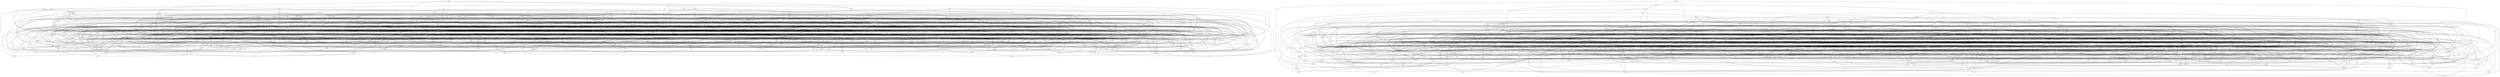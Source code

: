 graph G {
    "ssr" -- "mkc"
    "ssr" -- "zdr"
    "ssr" -- "gzt"
    "ssr" -- "jtc"
    "ssr" -- "ftg"
    "mkc" -- "sjh"
    "mkc" -- "vhc"
    "mkc" -- "xhp"
    "zdr" -- "zjq"
    "zdr" -- "npn"
    "zdr" -- "lbh"
    "zdr" -- "nhh"
    "zdr" -- "rhs"
    "ccn" -- "hpf"
    "ccn" -- "drf"
    "ccn" -- "dnr"
    "ccn" -- "kqr"
    "hpf" -- "xgq"
    "hpf" -- "sbx"
    "hpf" -- "prp"
    "drf" -- "vfc"
    "drf" -- "zbz"
    "drf" -- "hkj"
    "drf" -- "bbn"
    "dnr" -- "dqr"
    "dnr" -- "mvr"
    "dnr" -- "qkl"
    "dnr" -- "grk"
    "bpf" -- "krh"
    "bpf" -- "stt"
    "bpf" -- "cnd"
    "bpf" -- "fbn"
    "krh" -- "ptd"
    "krh" -- "pgl"
    "krh" -- "pdb"
    "krh" -- "nkn"
    "krh" -- "cbp"
    "stt" -- "xrs"
    "stt" -- "crv"
    "stt" -- "ngb"
    "lhf" -- "zpv"
    "lhf" -- "zlf"
    "lhf" -- "hdb"
    "lhf" -- "nfz"
    "zpv" -- "kms"
    "zpv" -- "xls"
    "zpv" -- "gnp"
    "zpv" -- "qjk"
    "pgn" -- "xjc"
    "pgn" -- "nmv"
    "pgn" -- "kmr"
    "pgn" -- "vfn"
    "pgn" -- "pbf"
    "pgn" -- "rsh"
    "pgn" -- "gnk"
    "xjc" -- "vfn"
    "xjc" -- "vbk"
    "xjc" -- "qnz"
    "gfn" -- "xhp"
    "gfn" -- "hvg"
    "gfn" -- "bqd"
    "gfn" -- "dbr"
    "xhp" -- "dzl"
    "xhp" -- "nvb"
    "hvg" -- "lbb"
    "hvg" -- "sff"
    "hvg" -- "qdl"
    "hvg" -- "tdp"
    "hvg" -- "bhg"
    "hvg" -- "nsh"
    "bqd" -- "gnq"
    "bqd" -- "qzs"
    "bqd" -- "qqs"
    "bqd" -- "czb"
    "srl" -- "hfb"
    "srl" -- "gmm"
    "srl" -- "qjh"
    "srl" -- "hfk"
    "hfb" -- "dfv"
    "hfb" -- "ndh"
    "hfb" -- "bkz"
    "hfb" -- "cng"
    "gmm" -- "szm"
    "gmm" -- "ldl"
    "gmm" -- "hks"
    "gmm" -- "hvq"
    "gmm" -- "xxf"
    "qjh" -- "sxk"
    "qjh" -- "fmc"
    "qjh" -- "gxk"
    "mtb" -- "mcl"
    "mtb" -- "nps"
    "mtb" -- "blx"
    "mtb" -- "vxs"
    "mcl" -- "hkc"
    "mcl" -- "smg"
    "mcl" -- "vqt"
    "nps" -- "hkj"
    "nps" -- "mhz"
    "nps" -- "nnq"
    "hkc" -- "dcz"
    "hkc" -- "kzp"
    "hkc" -- "zpc"
    "hkc" -- "sgg"
    "hkc" -- "tzg"
    "dcz" -- "njv"
    "dcz" -- "vsd"
    "dcz" -- "pxl"
    "kzp" -- "jks"
    "kzp" -- "bkt"
    "kzp" -- "fqm"
    "zpc" -- "qmv"
    "zpc" -- "hbp"
    "zpc" -- "xps"
    "zpc" -- "kbl"
    "sgg" -- "pvf"
    "sgg" -- "bkt"
    "sgg" -- "srm"
    "fhd" -- "vst"
    "fhd" -- "hdp"
    "fhd" -- "gdv"
    "fhd" -- "hcf"
    "vst" -- "sfg"
    "vst" -- "vqp"
    "vst" -- "rlf"
    "vst" -- "jvr"
    "kpz" -- "shk"
    "kpz" -- "mfn"
    "kpz" -- "cbb"
    "kpz" -- "rsh"
    "shk" -- "zfm"
    "shk" -- "rvq"
    "shk" -- "pgl"
    "mfn" -- "dfv"
    "mfn" -- "vbn"
    "mfn" -- "qfn"
    "mfn" -- "zcm"
    "mfn" -- "sbn"
    "qkb" -- "gdx"
    "qkb" -- "kcv"
    "qkb" -- "mhq"
    "qkb" -- "fkd"
    "qkb" -- "xbz"
    "qkb" -- "czb"
    "qkb" -- "lgk"
    "gdx" -- "kpc"
    "gdx" -- "xbt"
    "gdx" -- "bbk"
    "gdx" -- "xvq"
    "dgb" -- "xvb"
    "dgb" -- "mnf"
    "dgb" -- "sxp"
    "dgb" -- "xpx"
    "xvb" -- "kcz"
    "xvb" -- "shh"
    "xvb" -- "vqp"
    "xvb" -- "crc"
    "mnf" -- "dsx"
    "mnf" -- "pvs"
    "mnf" -- "nms"
    "cnt" -- "pfj"
    "cnt" -- "khj"
    "cnt" -- "qdb"
    "cnt" -- "ltd"
    "pfj" -- "grs"
    "pfj" -- "djf"
    "pfj" -- "hbd"
    "pfj" -- "fxr"
    "khj" -- "cch"
    "khj" -- "jnm"
    "khj" -- "gkt"
    "qdb" -- "dht"
    "qdb" -- "nsl"
    "qdb" -- "ttv"
    "rxk" -- "ktd"
    "rxk" -- "xvh"
    "rxk" -- "ffp"
    "rxk" -- "zvp"
    "ktd" -- "qmd"
    "ktd" -- "svq"
    "ktd" -- "qbb"
    "xtf" -- "dhk"
    "xtf" -- "mqk"
    "xtf" -- "zmp"
    "xtf" -- "mzh"
    "dhk" -- "ztd"
    "dhk" -- "npn"
    "dhk" -- "qjx"
    "mqk" -- "qcs"
    "mqk" -- "jsj"
    "mqk" -- "bjs"
    "mqk" -- "bdx"
    "zmp" -- "mmr"
    "zmp" -- "phl"
    "zmp" -- "xtx"
    "czq" -- "hpc"
    "czq" -- "tmk"
    "czq" -- "ttv"
    "czq" -- "gmk"
    "hpc" -- "bdt"
    "hpc" -- "jxv"
    "hpc" -- "kxj"
    "hpc" -- "ngz"
    "tmk" -- "zqd"
    "tmk" -- "flc"
    "tmk" -- "rsh"
    "tmk" -- "pzs"
    "ttv" -- "mrr"
    "ttv" -- "rsq"
    "gmk" -- "vhr"
    "gmk" -- "pxl"
    "gmk" -- "vsd"
    "rcs" -- "scs"
    "rcs" -- "krd"
    "rcs" -- "tqn"
    "rcs" -- "dfj"
    "scs" -- "qrq"
    "scs" -- "sfk"
    "scs" -- "rfb"
    "scs" -- "phh"
    "zjt" -- "jgd"
    "zjt" -- "jcm"
    "zjt" -- "kms"
    "zjt" -- "cxc"
    "jgd" -- "fhs"
    "jgd" -- "txv"
    "jgd" -- "gch"
    "jcm" -- "png"
    "jcm" -- "kjx"
    "jcm" -- "fnb"
    "kms" -- "sfv"
    "kms" -- "ngz"
    "vdj" -- "jkt"
    "vdj" -- "ssd"
    "vdj" -- "vcx"
    "vdj" -- "jqb"
    "jkt" -- "pck"
    "jkt" -- "mnj"
    "jkt" -- "ccd"
    "jkt" -- "xcb"
    "ssd" -- "bcm"
    "ssd" -- "kqz"
    "ssd" -- "dzf"
    "ssd" -- "hls"
    "zpq" -- "lmx"
    "zpq" -- "tcv"
    "zpq" -- "zdl"
    "zpq" -- "sbd"
    "zpq" -- "zfv"
    "lmx" -- "knd"
    "lmx" -- "lxk"
    "lmx" -- "vxq"
    "tcv" -- "zdl"
    "tcv" -- "vpb"
    "tcv" -- "nkr"
    "tcv" -- "cvq"
    "tcv" -- "xrd"
    "tcv" -- "vln"
    "zdl" -- "lxk"
    "zdl" -- "dpr"
    "mpz" -- "jcb"
    "mpz" -- "hfl"
    "mpz" -- "ppj"
    "mpz" -- "kxp"
    "jcb" -- "bvq"
    "jcb" -- "mzg"
    "jcb" -- "mcz"
    "jcb" -- "gfk"
    "hfl" -- "hlj"
    "hfl" -- "gzp"
    "hfl" -- "cgq"
    "hfl" -- "dnl"
    "ppj" -- "bvk"
    "ppj" -- "rjr"
    "ppj" -- "qtx"
    "ppj" -- "krc"
    "bcm" -- "ctd"
    "bcm" -- "dtz"
    "bcm" -- "dxd"
    "bcm" -- "lsl"
    "ctd" -- "gmg"
    "ctd" -- "lmq"
    "ctd" -- "zzk"
    "dtz" -- "kng"
    "dtz" -- "fpx"
    "dtz" -- "hnz"
    "dxd" -- "mxp"
    "dxd" -- "cpq"
    "dxd" -- "vkv"
    "lsl" -- "bvx"
    "lsl" -- "gbr"
    "lsl" -- "bqf"
    "lsl" -- "kmd"
    "qqq" -- "cjl"
    "qqq" -- "pdp"
    "qqq" -- "zhv"
    "qqq" -- "tvb"
    "cjl" -- "nnq"
    "cjl" -- "rpn"
    "cjl" -- "mcp"
    "cjl" -- "msl"
    "pdp" -- "rpz"
    "pdp" -- "qxz"
    "pdp" -- "bpx"
    "zhv" -- "rcf"
    "zhv" -- "nfs"
    "zhv" -- "vqr"
    "zhv" -- "sxz"
    "tvb" -- "vpx"
    "tvb" -- "rjp"
    "tvb" -- "rfn"
    "tvb" -- "gjx"
    "tvb" -- "xnm"
    "gxj" -- "lkj"
    "gxj" -- "tbq"
    "gxj" -- "sfm"
    "gxj" -- "rbz"
    "gxj" -- "zbx"
    "lkj" -- "cgs"
    "lkj" -- "xzs"
    "lkj" -- "kvx"
    "tbq" -- "cpv"
    "tbq" -- "jpm"
    "tbq" -- "kjz"
    "tbq" -- "fbv"
    "sfm" -- "tgx"
    "sfm" -- "qqs"
    "sfm" -- "ghp"
    "zhk" -- "fqf"
    "zhk" -- "ptj"
    "zhk" -- "vln"
    "zhk" -- "pzb"
    "fqf" -- "bvx"
    "fqf" -- "dfk"
    "fqf" -- "nhv"
    "ptj" -- "mrf"
    "ptj" -- "jxg"
    "vln" -- "tcj"
    "vln" -- "tmb"
    "lxk" -- "lsv"
    "lxk" -- "cmv"
    "dpr" -- "hhv"
    "dpr" -- "dnd"
    "dpr" -- "qvb"
    "dpr" -- "sht"
    "dpr" -- "vtj"
    "ncp" -- "vqp"
    "ncp" -- "vqn"
    "ncp" -- "gxs"
    "ncp" -- "vhg"
    "vqp" -- "skq"
    "vqp" -- "mgq"
    "vqp" -- "dcq"
    "vqp" -- "dgf"
    "vqn" -- "jrz"
    "vqn" -- "vpb"
    "vqn" -- "jbd"
    "srz" -- "lnv"
    "srz" -- "fsg"
    "srz" -- "grj"
    "srz" -- "pjr"
    "srz" -- "mzd"
    "srz" -- "cnf"
    "lnv" -- "zjq"
    "lnv" -- "shg"
    "lnv" -- "rfr"
    "fsg" -- "bxp"
    "fsg" -- "ldr"
    "fsg" -- "kvn"
    "jqk" -- "csq"
    "jqk" -- "mcz"
    "jqk" -- "rbg"
    "jqk" -- "kxj"
    "csq" -- "ltd"
    "csq" -- "lbn"
    "csq" -- "bbn"
    "mcz" -- "mpv"
    "mcz" -- "xhn"
    "cvv" -- "glq"
    "cvv" -- "rsc"
    "cvv" -- "dzf"
    "cvv" -- "gdn"
    "cvv" -- "dfp"
    "glq" -- "gsf"
    "glq" -- "kzq"
    "glq" -- "nfv"
    "rsc" -- "bkl"
    "rsc" -- "dzm"
    "rsc" -- "plb"
    "rsc" -- "lgg"
    "dzf" -- "qft"
    "dzf" -- "czb"
    "gdn" -- "msc"
    "gdn" -- "rkk"
    "gdn" -- "nlm"
    "dfp" -- "xsb"
    "dfp" -- "knc"
    "dfp" -- "zlb"
    "vcx" -- "npc"
    "vcx" -- "nrx"
    "vcx" -- "mzq"
    "npc" -- "tth"
    "npc" -- "mfd"
    "npc" -- "rnh"
    "nrx" -- "lzr"
    "nrx" -- "qns"
    "nrx" -- "xkk"
    "lbq" -- "zds"
    "lbq" -- "hdl"
    "lbq" -- "hbd"
    "lbq" -- "qkl"
    "zds" -- "kbx"
    "zds" -- "gck"
    "zds" -- "qdd"
    "psn" -- "npq"
    "psn" -- "xzz"
    "psn" -- "gjx"
    "psn" -- "svf"
    "psn" -- "cls"
    "npq" -- "zfm"
    "npq" -- "rjp"
    "npq" -- "fng"
    "xzz" -- "mlk"
    "xzz" -- "cht"
    "xzz" -- "cng"
    "gjx" -- "djq"
    "gjx" -- "zdg"
    "gjx" -- "gkt"
    "svf" -- "ctn"
    "svf" -- "dkh"
    "svf" -- "mmt"
    "svf" -- "bhb"
    "svf" -- "hzj"
    "svf" -- "mbd"
    "tnf" -- "zqk"
    "tnf" -- "jhs"
    "tnf" -- "zbh"
    "tnf" -- "lnq"
    "tnf" -- "jzc"
    "zqk" -- "lbb"
    "zqk" -- "njx"
    "zqk" -- "hbx"
    "zqk" -- "pjh"
    "jhs" -- "dlg"
    "jhs" -- "clf"
    "jhs" -- "dnh"
    "zbh" -- "lgl"
    "zbh" -- "glp"
    "zbh" -- "sfg"
    "zbh" -- "vcq"
    "lnq" -- "lxq"
    "lnq" -- "nms"
    "lnq" -- "lfp"
    "vtz" -- "bhh"
    "vtz" -- "gxr"
    "vtz" -- "blx"
    "vtz" -- "gjm"
    "vtz" -- "jrb"
    "bhh" -- "khl"
    "bhh" -- "mrr"
    "bhh" -- "nrf"
    "bhh" -- "kbl"
    "gxr" -- "nnh"
    "gxr" -- "hpn"
    "gxr" -- "qsz"
    "blx" -- "fhf"
    "blx" -- "hlx"
    "blx" -- "cqm"
    "pzq" -- "vcj"
    "pzq" -- "cqn"
    "pzq" -- "jxr"
    "pzq" -- "qvx"
    "vcj" -- "jbm"
    "vcj" -- "njv"
    "vcj" -- "cqn"
    "vcj" -- "rmv"
    "cqn" -- "zdz"
    "cqn" -- "fxh"
    "cqn" -- "nsg"
    "jxr" -- "rgn"
    "jxr" -- "jtv"
    "jxr" -- "fsc"
    "qvx" -- "qgp"
    "qvx" -- "sxz"
    "qvx" -- "jtg"
    "bdt" -- "jzm"
    "bdt" -- "dhh"
    "bdt" -- "tbp"
    "bdt" -- "bjv"
    "jzm" -- "qld"
    "jzm" -- "rsk"
    "jzm" -- "zmd"
    "dhh" -- "rpd"
    "dhh" -- "zjf"
    "dhh" -- "hsb"
    "dhh" -- "xnm"
    "tbp" -- "zdp"
    "tbp" -- "gxn"
    "tbp" -- "hlx"
    "gjm" -- "kjl"
    "gjm" -- "jln"
    "gjm" -- "zlf"
    "kjl" -- "nxn"
    "kjl" -- "hgg"
    "kjl" -- "lmg"
    "jln" -- "qsr"
    "jln" -- "fck"
    "jln" -- "rvq"
    "zcg" -- "kcv"
    "zcg" -- "sqv"
    "zcg" -- "sds"
    "zcg" -- "mgq"
    "zcg" -- "nhc"
    "kcv" -- "cnb"
    "kcv" -- "zlx"
    "kcv" -- "hmn"
    "sqv" -- "pmv"
    "sqv" -- "jgv"
    "sqv" -- "zsj"
    "fck" -- "qsp"
    "fck" -- "tcp"
    "fck" -- "jql"
    "qsp" -- "lgp"
    "qsp" -- "hzn"
    "qsp" -- "tmn"
    "qsp" -- "pzs"
    "tcp" -- "hmt"
    "tcp" -- "qmd"
    "tcp" -- "dbp"
    "tcp" -- "hzc"
    "tcp" -- "srb"
    "lls" -- "zvq"
    "lls" -- "tkd"
    "lls" -- "tzd"
    "lls" -- "zbb"
    "lls" -- "gkm"
    "zvq" -- "jgh"
    "zvq" -- "psl"
    "zvq" -- "hgr"
    "tkd" -- "dqs"
    "tkd" -- "nrq"
    "tkd" -- "blk"
    "tzd" -- "spk"
    "tzd" -- "xfb"
    "tzd" -- "rkd"
    "hbr" -- "hld"
    "hbr" -- "rkl"
    "hbr" -- "cbg"
    "hbr" -- "dkr"
    "hld" -- "zqd"
    "hld" -- "gqx"
    "hld" -- "rlh"
    "rkl" -- "vbh"
    "rkl" -- "dqr"
    "rkl" -- "zbr"
    "rkl" -- "mkr"
    "cbg" -- "clk"
    "cbg" -- "bkz"
    "cbg" -- "qdd"
    "zsh" -- "dcx"
    "zsh" -- "zhr"
    "zsh" -- "mzb"
    "zsh" -- "fpg"
    "dcx" -- "fbq"
    "dcx" -- "vhs"
    "dcx" -- "lrm"
    "zhr" -- "nbh"
    "zhr" -- "rck"
    "zhr" -- "hlt"
    "mmr" -- "tbk"
    "mmr" -- "qns"
    "mmr" -- "fjf"
    "tbk" -- "mhq"
    "tbk" -- "vkp"
    "tbk" -- "xbf"
    "qns" -- "jgk"
    "qns" -- "hhs"
    "qns" -- "gng"
    "fvf" -- "rsp"
    "fvf" -- "bjv"
    "fvf" -- "qrl"
    "fvf" -- "zbr"
    "fvf" -- "zmd"
    "fvf" -- "mtt"
    "rsp" -- "vlb"
    "rsp" -- "fhl"
    "rsp" -- "pxs"
    "rsp" -- "qbm"
    "rfr" -- "bdd"
    "rfr" -- "vjd"
    "rfr" -- "ljm"
    "rfr" -- "spp"
    "bdd" -- "kjz"
    "bdd" -- "xvq"
    "bdd" -- "lcf"
    "krn" -- "dkk"
    "krn" -- "dfd"
    "krn" -- "cft"
    "krn" -- "prb"
    "dkk" -- "qbs"
    "dkk" -- "cbt"
    "dkk" -- "gxh"
    "dkk" -- "jtg"
    "dkk" -- "sdz"
    "dfd" -- "dzk"
    "dfd" -- "bpx"
    "dfd" -- "qcl"
    "dfd" -- "kmb"
    "dfd" -- "rlh"
    "dfd" -- "xlt"
    "vvc" -- "hmj"
    "vvc" -- "zmh"
    "vvc" -- "nbl"
    "vvc" -- "dvz"
    "vvc" -- "vnf"
    "hmj" -- "xsm"
    "hmj" -- "jxb"
    "hmj" -- "hsn"
    "hmj" -- "nfg"
    "zmh" -- "dmq"
    "zmh" -- "jqb"
    "zmh" -- "cpj"
    "zmh" -- "fjf"
    "gmg" -- "frd"
    "gmg" -- "fnj"
    "gmg" -- "chk"
    "gmg" -- "rhs"
    "lmq" -- "mrf"
    "lmq" -- "ntv"
    "lmq" -- "slc"
    "lmq" -- "qxm"
    "lmq" -- "tfv"
    "lmq" -- "qzn"
    "lmq" -- "jsj"
    "lmq" -- "gcq"
    "zzk" -- "cxn"
    "zzk" -- "nfn"
    "zzk" -- "vhg"
    "sqk" -- "qsg"
    "sqk" -- "hpq"
    "sqk" -- "nhf"
    "sqk" -- "mbd"
    "qsg" -- "tpj"
    "qsg" -- "vkl"
    "qsg" -- "jtg"
    "qsg" -- "rqr"
    "hpq" -- "tjp"
    "hpq" -- "mpc"
    "hpq" -- "csg"
    "nhf" -- "qrl"
    "nhf" -- "trd"
    "nhf" -- "cxc"
    "nhf" -- "tvl"
    "vlb" -- "rjb"
    "vlb" -- "lpm"
    "vlb" -- "zhc"
    "tsf" -- "dkp"
    "tsf" -- "csh"
    "tsf" -- "djs"
    "tsf" -- "vzg"
    "dkp" -- "pck"
    "dkp" -- "qzs"
    "dkp" -- "dcq"
    "dkp" -- "tqf"
    "csh" -- "pjr"
    "csh" -- "hsn"
    "csh" -- "mxv"
    "lcm" -- "tjj"
    "lcm" -- "cmv"
    "lcm" -- "qzs"
    "lcm" -- "lqs"
    "tjj" -- "dvv"
    "tjj" -- "skg"
    "tjj" -- "dbq"
    "tjj" -- "chf"
    "nxn" -- "gph"
    "nxn" -- "rjp"
    "nxn" -- "fpd"
    "gph" -- "rbg"
    "gph" -- "tvl"
    "gph" -- "cls"
    "rgn" -- "fhs"
    "rgn" -- "ghh"
    "rgn" -- "bbn"
    "rgn" -- "ghd"
    "cch" -- "snz"
    "cch" -- "hfk"
    "cch" -- "jlx"
    "cch" -- "qlc"
    "cch" -- "vxc"
    "cch" -- "rhd"
    "cch" -- "qxs"
    "snz" -- "fhn"
    "snz" -- "xzv"
    "snz" -- "zdp"
    "kng" -- "fhr"
    "kng" -- "nfv"
    "kng" -- "kdd"
    "kng" -- "xbm"
    "gkn" -- "bgm"
    "gkn" -- "kcx"
    "gkn" -- "qgs"
    "gkn" -- "nfv"
    "gkn" -- "pbq"
    "bgm" -- "rbz"
    "bgm" -- "jgk"
    "bgm" -- "vsn"
    "rfk" -- "ngv"
    "rfk" -- "qbc"
    "rfk" -- "npf"
    "rfk" -- "dbn"
    "ngv" -- "kbx"
    "ngv" -- "tvt"
    "ngv" -- "xvs"
    "ngv" -- "pjb"
    "qrr" -- "bqr"
    "qrr" -- "rjp"
    "qrr" -- "fqs"
    "qrr" -- "gsx"
    "qrr" -- "rjr"
    "bqr" -- "qlc"
    "bqr" -- "zbz"
    "bqr" -- "ktg"
    "rjp" -- "xkh"
    "rjp" -- "bnr"
    "rjp" -- "lhb"
    "rjp" -- "bvd"
    "fqs" -- "pdg"
    "fqs" -- "jql"
    "fqs" -- "nxm"
    "fqs" -- "lnz"
    "fqs" -- "rsk"
    "gsx" -- "hkt"
    "gsx" -- "xnc"
    "gsx" -- "cgq"
    "rjr" -- "xsp"
    "rjr" -- "qnz"
    "dmq" -- "clv"
    "dmq" -- "zdj"
    "dmq" -- "vnf"
    "clv" -- "chf"
    "clv" -- "lmv"
    "clv" -- "xrt"
    "zdj" -- "svp"
    "zdj" -- "rgt"
    "zdj" -- "nkp"
    "mxp" -- "pns"
    "mxp" -- "jfc"
    "mxp" -- "mzh"
    "mxp" -- "lqs"
    "nnh" -- "pms"
    "nnh" -- "fts"
    "nnh" -- "xgr"
    "nnh" -- "fgc"
    "hpn" -- "smg"
    "hpn" -- "pzh"
    "hpn" -- "bjp"
    "hpn" -- "lpm"
    "hpn" -- "gck"
    "pqx" -- "nbh"
    "pqx" -- "qjx"
    "pqx" -- "frt"
    "pqx" -- "vpb"
    "pqx" -- "mmn"
    "nbh" -- "stn"
    "nbh" -- "cxt"
    "nbh" -- "ftk"
    "nbh" -- "bhg"
    "qjx" -- "ntv"
    "qjx" -- "mfv"
    "qjx" -- "dlx"
    "frt" -- "zmt"
    "frt" -- "dfk"
    "frt" -- "svm"
    "vpb" -- "zrq"
    "vpb" -- "kgp"
    "vpb" -- "tcj"
    "vpb" -- "cnf"
    "mmn" -- "zsz"
    "mmn" -- "ztd"
    "mmn" -- "sfk"
    "mmn" -- "vdh"
    "mdt" -- "qkc"
    "mdt" -- "jzn"
    "mdt" -- "jks"
    "mdt" -- "qbc"
    "mdt" -- "zdp"
    "mdt" -- "zcp"
    "qkc" -- "ggh"
    "qkc" -- "dnq"
    "qkc" -- "ngz"
    "qkc" -- "hkt"
    "qkc" -- "ndh"
    "qkc" -- "tzj"
    "qkc" -- "gfm"
    "jzn" -- "fxr"
    "jzn" -- "mmk"
    "jzn" -- "pvc"
    "jks" -- "pcf"
    "jks" -- "mbp"
    "jks" -- "bhz"
    "qbc" -- "klt"
    "qbc" -- "nfs"
    "zdp" -- "bvk"
    "zdp" -- "hks"
    "frj" -- "fgj"
    "frj" -- "gpt"
    "frj" -- "gtj"
    "frj" -- "vrr"
    "fgj" -- "xmk"
    "fgj" -- "xrp"
    "fgj" -- "ntx"
    "dvv" -- "hkm"
    "dvv" -- "tqf"
    "dvv" -- "cmc"
    "hkm" -- "knc"
    "hkm" -- "bkl"
    "hkm" -- "zkh"
    "tqf" -- "cgs"
    "tqf" -- "tdb"
    "tqf" -- "kjv"
    "cmc" -- "jgt"
    "cmc" -- "dcq"
    "cmc" -- "nfn"
    "mcs" -- "ttz"
    "mcs" -- "xcr"
    "mcs" -- "dtr"
    "mcs" -- "fts"
    "ttz" -- "hqv"
    "ttz" -- "jlx"
    "ttz" -- "znt"
    "xcr" -- "pzh"
    "xcr" -- "vqd"
    "xcr" -- "lnz"
    "xcr" -- "svg"
    "vxg" -- "mcp"
    "vxg" -- "gxt"
    "vxg" -- "mqn"
    "vxg" -- "dhs"
    "mcp" -- "xps"
    "mcp" -- "dlf"
    "gxt" -- "tmn"
    "gxt" -- "xnh"
    "gxt" -- "jrb"
    "mqn" -- "bfr"
    "mqn" -- "xqf"
    "mqn" -- "qlk"
    "pmv" -- "rxl"
    "pmv" -- "gsc"
    "pmv" -- "nvg"
    "mzb" -- "zvf"
    "mzb" -- "jtb"
    "mzb" -- "jhq"
    "pvf" -- "jzx"
    "pvf" -- "tvf"
    "pvf" -- "fxg"
    "jzx" -- "vbj"
    "jzx" -- "xkh"
    "jzx" -- "brk"
    "sxk" -- "nsg"
    "sxk" -- "mpc"
    "sxk" -- "rsx"
    "nsg" -- "hgg"
    "nsg" -- "vnm"
    "mpc" -- "mmp"
    "mpc" -- "fhs"
    "mpc" -- "pvc"
    "grj" -- "dgx"
    "grj" -- "vhs"
    "grj" -- "cps"
    "dgx" -- "ptp"
    "dgx" -- "qxh"
    "dgx" -- "xrl"
    "dgx" -- "kvj"
    "vbh" -- "sbn"
    "vbh" -- "nvl"
    "vbh" -- "tlv"
    "sbn" -- "mpv"
    "sbn" -- "hrv"
    "qzg" -- "xdv"
    "qzg" -- "zgb"
    "qzg" -- "mpl"
    "qzg" -- "fmc"
    "xdv" -- "vkl"
    "xdv" -- "nqp"
    "xdv" -- "qxz"
    "zgb" -- "bhb"
    "zgb" -- "rqh"
    "zgb" -- "bvd"
    "mpl" -- "jtg"
    "mpl" -- "fhl"
    "mpl" -- "lss"
    "fmc" -- "tlx"
    "fmc" -- "qmk"
    "fmc" -- "rmv"
    "zbl" -- "zbf"
    "zbl" -- "hrv"
    "zbl" -- "crv"
    "zbl" -- "qmn"
    "zbf" -- "qfn"
    "zbf" -- "rsv"
    "zbf" -- "jmj"
    "nst" -- "svd"
    "nst" -- "lpz"
    "nst" -- "zpr"
    "nst" -- "msj"
    "nst" -- "nhc"
    "svd" -- "cqp"
    "svd" -- "qrq"
    "svd" -- "nds"
    "fbq" -- "cmf"
    "fbq" -- "gzt"
    "fbq" -- "lln"
    "fbq" -- "glp"
    "cmf" -- "fnx"
    "cmf" -- "zxl"
    "cmf" -- "lkp"
    "gzt" -- "sfg"
    "gzt" -- "zsv"
    "lln" -- "qhs"
    "lln" -- "rcb"
    "lln" -- "dvh"
    "kfb" -- "gsk"
    "kfb" -- "vbd"
    "kfb" -- "pcz"
    "kfb" -- "crv"
    "gsk" -- "mxr"
    "gsk" -- "pkx"
    "gsk" -- "xvn"
    "lsv" -- "lch"
    "lsv" -- "mfv"
    "lsv" -- "vhg"
    "lsv" -- "mvv"
    "lch" -- "rsg"
    "lch" -- "pmb"
    "lch" -- "dbr"
    "lch" -- "jfp"
    "mfv" -- "mfh"
    "mfv" -- "gjj"
    "mfv" -- "tch"
    "slc" -- "ppg"
    "slc" -- "ggj"
    "slc" -- "vhq"
    "ppg" -- "pfl"
    "ppg" -- "kjz"
    "ppg" -- "vcg"
    "ppg" -- "rtx"
    "ppg" -- "gng"
    "rds" -- "hrd"
    "rds" -- "tlv"
    "rds" -- "qbm"
    "rds" -- "jkc"
    "hrd" -- "gpr"
    "hrd" -- "hkj"
    "hrd" -- "zbr"
    "tlv" -- "xzv"
    "tlv" -- "grs"
    "qbm" -- "tjr"
    "qbm" -- "rjh"
    "vgp" -- "qcp"
    "vgp" -- "tcj"
    "vgp" -- "lhm"
    "vgp" -- "gpt"
    "qcp" -- "sxp"
    "qcp" -- "ddg"
    "qcp" -- "xrd"
    "tcj" -- "dhj"
    "kcx" -- "mbc"
    "kcx" -- "xmk"
    "kcx" -- "xtj"
    "mbc" -- "pns"
    "mbc" -- "fsz"
    "mbc" -- "prg"
    "mbc" -- "cqv"
    "mbc" -- "xcx"
    "xmk" -- "pmh"
    "xmk" -- "pkv"
    "xmk" -- "nfx"
    "xtj" -- "clp"
    "xtj" -- "vkp"
    "xtj" -- "sbz"
    "kzj" -- "fpg"
    "kzj" -- "dng"
    "kzj" -- "pbq"
    "kzj" -- "qhd"
    "fpg" -- "gjj"
    "fpg" -- "frz"
    "fpg" -- "hkr"
    "fpg" -- "zth"
    "dng" -- "ljm"
    "dng" -- "cmz"
    "dng" -- "lgk"
    "qhr" -- "gfm"
    "qhr" -- "ktx"
    "qhr" -- "lmg"
    "qhr" -- "kbn"
    "gfm" -- "jzj"
    "gfm" -- "xvh"
    "gfm" -- "fsc"
    "ktx" -- "sfx"
    "ktx" -- "bdl"
    "ktx" -- "pqq"
    "lmg" -- "mgm"
    "lmg" -- "fxh"
    "lmg" -- "vnm"
    "kbn" -- "zfm"
    "kbn" -- "jkg"
    "kbn" -- "lnd"
    "kbn" -- "zrk"
    "dtr" -- "fgc"
    "dtr" -- "mzg"
    "dtr" -- "sqt"
    "dtr" -- "mbd"
    "fgc" -- "lxn"
    "fgc" -- "fph"
    "mzg" -- "sfv"
    "mzg" -- "nzh"
    "vfx" -- "mfh"
    "vfx" -- "frd"
    "vfx" -- "skz"
    "vfx" -- "mlp"
    "mfh" -- "jzc"
    "mfh" -- "cxn"
    "mfh" -- "xdb"
    "frd" -- "xsk"
    "frd" -- "rsb"
    "frd" -- "fkd"
    "szm" -- "hkt"
    "szm" -- "hfh"
    "szm" -- "ckk"
    "hkt" -- "xvn"
    "hkt" -- "vnt"
    "hfh" -- "bkz"
    "hfh" -- "rxg"
    "hfh" -- "pzl"
    "ckk" -- "qnx"
    "ckk" -- "xtz"
    "ckk" -- "nfb"
    "qdg" -- "rcg"
    "qdg" -- "vnz"
    "qdg" -- "hnx"
    "qdg" -- "lgn"
    "rcg" -- "lgl"
    "rcg" -- "spk"
    "rcg" -- "ljm"
    "rcg" -- "vgb"
    "kxg" -- "qnz"
    "kxg" -- "vbk"
    "kxg" -- "pff"
    "kxg" -- "hll"
    "kxg" -- "dfs"
    "kxg" -- "szv"
    "qnz" -- "ptm"
    "vbk" -- "tkt"
    "vbk" -- "nmb"
    "pff" -- "flh"
    "pff" -- "tjp"
    "pff" -- "vzt"
    "hll" -- "kkr"
    "hll" -- "nvl"
    "hll" -- "cqm"
    "hll" -- "mbd"
    "hll" -- "djv"
    "hll" -- "vdt"
    "dfs" -- "fmp"
    "dfs" -- "pcf"
    "dfs" -- "pgd"
    "hgm" -- "gnk"
    "hgm" -- "ptd"
    "hgm" -- "mxc"
    "hgm" -- "kmb"
    "gnk" -- "zcp"
    "gnk" -- "zvc"
    "gnk" -- "nqj"
    "ptd" -- "fnr"
    "ptd" -- "czp"
    "mxc" -- "tvf"
    "mxc" -- "zrk"
    "mxc" -- "nqj"
    "kmb" -- "hnh"
    "kmb" -- "bmb"
    "gbx" -- "mkt"
    "gbx" -- "nkn"
    "gbx" -- "mcj"
    "gbx" -- "pnp"
    "mkt" -- "glr"
    "mkt" -- "rmf"
    "mkt" -- "bkt"
    "nkn" -- "mmp"
    "nkn" -- "fvm"
    "mcj" -- "fmd"
    "mcj" -- "vjl"
    "mcj" -- "mpg"
    "mcj" -- "fmx"
    "mcj" -- "qmq"
    "fpx" -- "zvh"
    "fpx" -- "jqb"
    "fpx" -- "gzs"
    "zvh" -- "rdx"
    "zvh" -- "xrl"
    "zvh" -- "npb"
    "zvh" -- "bgt"
    "zvh" -- "zvm"
    "lgl" -- "qcg"
    "lgl" -- "pmh"
    "qcg" -- "ngx"
    "qcg" -- "hmx"
    "qcg" -- "smk"
    "sfv" -- "xfd"
    "sfv" -- "kgs"
    "xfd" -- "xpz"
    "xfd" -- "mtt"
    "xfd" -- "rgp"
    "kgs" -- "zbr"
    "kgs" -- "zlg"
    "kgs" -- "zpt"
    "kgs" -- "jbf"
    "sls" -- "dfj"
    "sls" -- "tfd"
    "sls" -- "vtj"
    "sls" -- "znv"
    "dfj" -- "lzr"
    "dfj" -- "rfb"
    "dfj" -- "kgp"
    "dfj" -- "lgn"
    "dfj" -- "sxq"
    "tfd" -- "dbx"
    "tfd" -- "cxr"
    "tfd" -- "gqz"
    "vtj" -- "nht"
    "vtj" -- "jrm"
    "vtj" -- "htv"
    "znv" -- "ftk"
    "znv" -- "kvj"
    "znv" -- "kmq"
    "znv" -- "xmz"
    "znv" -- "zrj"
    "msc" -- "gqz"
    "msc" -- "hdp"
    "msc" -- "qbd"
    "gqz" -- "nsk"
    "gqz" -- "ptf"
    "hdp" -- "tqn"
    "hdp" -- "cgs"
    "hdp" -- "gjp"
    "hdp" -- "hpt"
    "hdp" -- "mpt"
    "qbd" -- "mmb"
    "qbd" -- "jhc"
    "qbd" -- "kvl"
    "tfz" -- "fnk"
    "tfz" -- "scr"
    "tfz" -- "vff"
    "tfz" -- "tdb"
    "tfz" -- "vmg"
    "tfz" -- "vnd"
    "fnk" -- "hls"
    "fnk" -- "prg"
    "fnk" -- "dvz"
    "scr" -- "qph"
    "scr" -- "nsn"
    "scr" -- "jcj"
    "vff" -- "gmx"
    "vff" -- "zxl"
    "vff" -- "dnp"
    "vff" -- "smk"
    "tdb" -- "lpl"
    "tdb" -- "vmg"
    "gmb" -- "gst"
    "gmb" -- "dqr"
    "gmb" -- "grk"
    "gmb" -- "hfp"
    "gst" -- "tqj"
    "gst" -- "qlk"
    "gst" -- "prb"
    "dqr" -- "mcx"
    "grk" -- "njv"
    "grk" -- "dfc"
    "hfp" -- "djf"
    "hfp" -- "ctz"
    "hfp" -- "lnm"
    "hfp" -- "fqz"
    "grs" -- "kzt"
    "grs" -- "dpz"
    "xsr" -- "bbs"
    "xsr" -- "lxq"
    "xsr" -- "vnd"
    "xsr" -- "zns"
    "bbs" -- "nbl"
    "bbs" -- "lzx"
    "bbs" -- "sxx"
    "vbj" -- "pts"
    "vbj" -- "lnm"
    "vbj" -- "mhz"
    "pts" -- "thd"
    "pts" -- "pkl"
    "pts" -- "zhc"
    "lnm" -- "vkl"
    "lnm" -- "dhc"
    "lnm" -- "ljb"
    "qnx" -- "qxz"
    "qnx" -- "hlx"
    "qnx" -- "ghd"
    "qxz" -- "hzq"
    "qxz" -- "xlt"
    "nvt" -- "dhc"
    "nvt" -- "vfc"
    "nvt" -- "knm"
    "nvt" -- "mmk"
    "dhc" -- "vbd"
    "dhc" -- "fng"
    "ztd" -- "phh"
    "ztd" -- "qlj"
    "zfm" -- "lbd"
    "lbd" -- "zvc"
    "lbd" -- "qmk"
    "lbd" -- "fph"
    "lbd" -- "vdt"
    "jjl" -- "sht"
    "jjl" -- "cvl"
    "jjl" -- "qkr"
    "jjl" -- "kbf"
    "sht" -- "lpl"
    "sht" -- "jjj"
    "cvl" -- "lbb"
    "cvl" -- "dnd"
    "cvl" -- "jxb"
    "cvl" -- "qhn"
    "cvl" -- "mkj"
    "qkr" -- "cvq"
    "qkr" -- "dtx"
    "qkr" -- "hvj"
    "kbf" -- "hsj"
    "kbf" -- "rxl"
    "kbf" -- "jsk"
    "kbf" -- "hjg"
    "kbf" -- "hlc"
    "jsv" -- "dhg"
    "jsv" -- "jvg"
    "jsv" -- "ghd"
    "jsv" -- "hqs"
    "jsv" -- "mrr"
    "dhg" -- "xvh"
    "dhg" -- "mhx"
    "dhg" -- "qdd"
    "jvg" -- "vxj"
    "jvg" -- "zvc"
    "jvg" -- "rcf"
    "jvg" -- "hbd"
    "jvg" -- "dsj"
    "ghd" -- "rpd"
    "hqs" -- "kpg"
    "hqs" -- "zrk"
    "hqs" -- "clb"
    "mrr" -- "mlk"
    "nlk" -- "xsp"
    "nlk" -- "cbt"
    "nlk" -- "qmd"
    "nlk" -- "fvm"
    "xsp" -- "vqd"
    "xsp" -- "rpr"
    "cbt" -- "hkf"
    "cbt" -- "nnj"
    "qmd" -- "stm"
    "qmd" -- "fhf"
    "fhf" -- "lgp"
    "fhf" -- "tsv"
    "slk" -- "bmb"
    "slk" -- "jjp"
    "slk" -- "hdg"
    "slk" -- "dtf"
    "bmb" -- "gqx"
    "bmb" -- "jbn"
    "bmb" -- "qbb"
    "jjp" -- "fhl"
    "jjp" -- "zdg"
    "jjp" -- "xnm"
    "hdg" -- "blh"
    "hdg" -- "zdx"
    "hdg" -- "vld"
    "dtf" -- "mbp"
    "dtf" -- "hbd"
    "dtf" -- "khs"
    "dtf" -- "pmz"
    "pkk" -- "ksl"
    "pkk" -- "rdq"
    "pkk" -- "mfz"
    "pkk" -- "xmx"
    "ksl" -- "zpn"
    "ksl" -- "bcz"
    "ksl" -- "zvf"
    "ksl" -- "tgk"
    "bjv" -- "kbl"
    "bjv" -- "rbl"
    "kbl" -- "clb"
    "kbl" -- "ffp"
    "kbl" -- "qbb"
    "rbl" -- "cfk"
    "rbl" -- "bhz"
    "rbl" -- "fbn"
    "njb" -- "zlq"
    "njb" -- "jmc"
    "njb" -- "jzr"
    "njb" -- "cdn"
    "zlq" -- "jbh"
    "zlq" -- "frz"
    "zlq" -- "ntx"
    "zlq" -- "lcb"
    "skz" -- "tpn"
    "skz" -- "cxr"
    "skz" -- "klc"
    "skz" -- "tpl"
    "tpn" -- "tkq"
    "tpn" -- "xrd"
    "tpn" -- "kqz"
    "cxr" -- "bgt"
    "cxr" -- "jxb"
    "klc" -- "zsz"
    "klc" -- "qbt"
    "klc" -- "xjx"
    "tpl" -- "mbs"
    "tpl" -- "cxv"
    "tpl" -- "zzt"
    "mmp" -- "mhx"
    "mmp" -- "ltd"
    "mhx" -- "fgg"
    "mhx" -- "cft"
    "xsm" -- "pjr"
    "xsm" -- "kpc"
    "xsm" -- "jhq"
    "xpz" -- "fkn"
    "xpz" -- "vld"
    "xpz" -- "rtz"
    "gmx" -- "mzd"
    "gmx" -- "tng"
    "gmx" -- "kfq"
    "gmx" -- "dzm"
    "zxl" -- "lgd"
    "zxl" -- "lzl"
    "pck" -- "czg"
    "pck" -- "hjg"
    "pck" -- "mbs"
    "pck" -- "zlx"
    "pck" -- "xkg"
    "czg" -- "jmc"
    "czg" -- "pmx"
    "czg" -- "dsr"
    "czg" -- "vhc"
    "hjg" -- "jtc"
    "hjg" -- "hcf"
    "ldl" -- "rsq"
    "ldl" -- "tkt"
    "ldl" -- "sbx"
    "ldl" -- "xxf"
    "rsq" -- "pvr"
    "rsq" -- "hgn"
    "tkt" -- "zrk"
    "tkt" -- "qtx"
    "zfk" -- "lpm"
    "zfk" -- "qch"
    "zfk" -- "fts"
    "zfk" -- "dlq"
    "lpm" -- "lhb"
    "qch" -- "qqc"
    "qch" -- "lxn"
    "qch" -- "rjb"
    "fts" -- "mbp"
    "ctn" -- "rxc"
    "ctn" -- "qkl"
    "ctn" -- "ffp"
    "rxc" -- "mvs"
    "rxc" -- "hxx"
    "rxc" -- "vmb"
    "rxc" -- "rnz"
    "rxc" -- "gch"
    "mnj" -- "dlg"
    "mnj" -- "zbn"
    "mnj" -- "rsg"
    "dlg" -- "cmv"
    "dlg" -- "qxm"
    "dlg" -- "gns"
    "fjj" -- "rfb"
    "fjj" -- "jhc"
    "fjj" -- "rdb"
    "fjj" -- "bmg"
    "rfb" -- "qzn"
    "rfb" -- "xrt"
    "jhc" -- "hmn"
    "jhc" -- "kvj"
    "rdb" -- "cnx"
    "rdb" -- "plb"
    "rdb" -- "hkr"
    "rdb" -- "mhk"
    "rdb" -- "lkk"
    "rdb" -- "nkr"
    "bmg" -- "jbh"
    "bmg" -- "sds"
    "bmg" -- "jbz"
    "cqp" -- "vxq"
    "cqp" -- "ppx"
    "cqp" -- "cks"
    "vxq" -- "gkx"
    "vxq" -- "zzt"
    "vxq" -- "bjs"
    "vxq" -- "lgn"
    "ppx" -- "ztf"
    "ppx" -- "kjs"
    "ppx" -- "pfl"
    "ppx" -- "xbm"
    "ppx" -- "phl"
    "pqj" -- "pxc"
    "pqj" -- "ggj"
    "pqj" -- "qrz"
    "pqj" -- "pdc"
    "pxc" -- "rbz"
    "pxc" -- "nsk"
    "pxc" -- "lkp"
    "pxc" -- "pjf"
    "pxc" -- "zrj"
    "ggj" -- "dzj"
    "ggj" -- "bcz"
    "qrz" -- "rlz"
    "qrz" -- "nvg"
    "qrz" -- "sxj"
    "pdc" -- "hnz"
    "pdc" -- "frz"
    "pdc" -- "xdj"
    "pdc" -- "pct"
    "pdc" -- "fnx"
    "qfn" -- "zmd"
    "qfn" -- "jrb"
    "fxr" -- "xnh"
    "fxr" -- "ljb"
    "fxr" -- "nmb"
    "fxr" -- "tvt"
    "fxr" -- "mcx"
    "xnh" -- "dzk"
    "xnh" -- "bmk"
    "ljb" -- "cxl"
    "ljb" -- "jvn"
    "ljb" -- "sxz"
    "nmb" -- "qdk"
    "nmb" -- "rpt"
    "nmb" -- "bmk"
    "chb" -- "ztf"
    "chb" -- "hxp"
    "chb" -- "qfv"
    "chb" -- "gql"
    "ztf" -- "zll"
    "ztf" -- "nvb"
    "ztf" -- "chk"
    "hxp" -- "hmn"
    "hxp" -- "dbq"
    "hxp" -- "tgk"
    "hxp" -- "qhs"
    "lbb" -- "cpv"
    "cpv" -- "bnl"
    "cpv" -- "qqs"
    "cpv" -- "smk"
    "cpv" -- "gzs"
    "tjk" -- "tts"
    "tjk" -- "dhp"
    "tjk" -- "nlm"
    "tjk" -- "jtb"
    "tts" -- "tzt"
    "tts" -- "vhs"
    "tts" -- "xkg"
    "dhp" -- "npn"
    "dhp" -- "zth"
    "dhp" -- "lfs"
    "sfx" -- "znk"
    "sfx" -- "gpz"
    "sfx" -- "qln"
    "sfx" -- "ggh"
    "znk" -- "gzp"
    "znk" -- "xlc"
    "znk" -- "vld"
    "gpz" -- "mmt"
    "gpz" -- "hsf"
    "gpz" -- "vmn"
    "gpz" -- "rnp"
    "qln" -- "fph"
    "qln" -- "flj"
    "qln" -- "hss"
    "ggh" -- "sbx"
    "ggh" -- "hxv"
    "fhl" -- "sxz"
    "zdg" -- "cbb"
    "zdg" -- "flc"
    "xxn" -- "mjv"
    "xxn" -- "zgj"
    "xxn" -- "mkf"
    "xxn" -- "shh"
    "mjv" -- "ftt"
    "mjv" -- "fmm"
    "mjv" -- "hlc"
    "dfv" -- "xvh"
    "dfv" -- "hzn"
    "dfv" -- "qxv"
    "xvh" -- "vfc"
    "xvh" -- "hzn"
    "xvh" -- "xrs"
    "hzn" -- "pcz"
    "ths" -- "vfl"
    "ths" -- "frz"
    "ths" -- "lhm"
    "ths" -- "nks"
    "ths" -- "sxx"
    "vfl" -- "mfd"
    "vfl" -- "psm"
    "vfl" -- "vpf"
    "lhm" -- "ptf"
    "lhm" -- "fmm"
    "nks" -- "xrk"
    "nks" -- "pmx"
    "nks" -- "bns"
    "sxx" -- "zhl"
    "sxx" -- "vhs"
    "cgs" -- "gnc"
    "zqd" -- "hgh"
    "zqd" -- "dhs"
    "zqd" -- "trf"
    "zqd" -- "bmq"
    "hgh" -- "mmt"
    "hgh" -- "qbs"
    "hgh" -- "mhz"
    "dhs" -- "rsx"
    "dhs" -- "rlj"
    "fgg" -- "kmr"
    "fgg" -- "xlt"
    "fgg" -- "hdl"
    "kmr" -- "tcz"
    "kmr" -- "rqr"
    "xlt" -- "gkt"
    "jbh" -- "dmg"
    "jbh" -- "qkx"
    "jbh" -- "skl"
    "dmg" -- "bqf"
    "dmg" -- "mkf"
    "dmg" -- "ddg"
    "dmg" -- "vnf"
    "qkx" -- "bcz"
    "qkx" -- "htv"
    "qkx" -- "rlz"
    "skl" -- "vrk"
    "skl" -- "qxm"
    "skl" -- "qjb"
    "kkf" -- "kql"
    "kkf" -- "svp"
    "kkf" -- "rql"
    "kkf" -- "dzm"
    "kql" -- "vmg"
    "kql" -- "zht"
    "kql" -- "bnl"
    "thd" -- "xnc"
    "thd" -- "jbf"
    "thd" -- "lbg"
    "xnc" -- "mct"
    "xnc" -- "xps"
    "xnc" -- "rcn"
    "jbf" -- "tsv"
    "jbf" -- "jlx"
    "jbf" -- "xdc"
    "pzb" -- "bln"
    "pzb" -- "qpl"
    "pzb" -- "bfs"
    "pzb" -- "mgh"
    "bln" -- "dzl"
    "bln" -- "nms"
    "bln" -- "srd"
    "qpl" -- "lcf"
    "qpl" -- "qft"
    "qpl" -- "rkk"
    "qpl" -- "srd"
    "bfs" -- "hmn"
    "bfs" -- "tsh"
    "bfs" -- "dst"
    "mgh" -- "gsf"
    "mgh" -- "cks"
    "mgh" -- "jfc"
    "mgh" -- "gjp"
    "gfx" -- "qjd"
    "gfx" -- "bvk"
    "gfx" -- "fmx"
    "gfx" -- "ssv"
    "qjd" -- "gmz"
    "qjd" -- "xnm"
    "qjd" -- "rpr"
    "bvk" -- "gkt"
    "fmx" -- "vpj"
    "fmx" -- "lxs"
    "ssv" -- "gzp"
    "ssv" -- "zvk"
    "ssv" -- "nnj"
    "xgq" -- "mvs"
    "xgq" -- "tcz"
    "xgq" -- "xlc"
    "xgq" -- "gdg"
    "csz" -- "lmf"
    "csz" -- "rkk"
    "csz" -- "zrj"
    "csz" -- "zth"
    "csz" -- "vns"
    "lmf" -- "pkv"
    "lmf" -- "zpr"
    "lmf" -- "rhs"
    "rkk" -- "gdv"
    "zrj" -- "vpf"
    "dmb" -- "hbk"
    "dmb" -- "zbn"
    "dmb" -- "hhs"
    "dmb" -- "fnj"
    "dmb" -- "hpt"
    "hbk" -- "cks"
    "hbk" -- "nrq"
    "hbk" -- "qnj"
    "zbn" -- "qss"
    "zbn" -- "mzq"
    "hhs" -- "vvq"
    "hhs" -- "vrr"
    "zvc" -- "cbp"
    "zvc" -- "zmd"
    "lxq" -- "bhd"
    "lxq" -- "hnx"
    "lxq" -- "zmg"
    "nms" -- "zhl"
    "nms" -- "fbr"
    "lfp" -- "btp"
    "lfp" -- "lbr"
    "lfp" -- "vtl"
    "dkh" -- "mct"
    "dkh" -- "kmj"
    "dkh" -- "tjr"
    "mct" -- "fzs"
    "mct" -- "clh"
    "mct" -- "prp"
    "kmj" -- "fnq"
    "kmj" -- "rjb"
    "kmj" -- "blh"
    "kmj" -- "fml"
    "tjr" -- "qgp"
    "tjr" -- "vcn"
    "gxs" -- "hcv"
    "gxs" -- "msj"
    "gxs" -- "lxr"
    "gxs" -- "lzx"
    "hcv" -- "flq"
    "hcv" -- "bqf"
    "hcv" -- "zvm"
    "msj" -- "hcr"
    "msj" -- "rkd"
    "lxr" -- "dsx"
    "lxr" -- "qss"
    "lxr" -- "xjx"
    "lzx" -- "plp"
    "lzx" -- "sml"
    "lzx" -- "lgm"
    "lzx" -- "qlj"
    "snx" -- "xzv"
    "snx" -- "srm"
    "snx" -- "vmn"
    "snx" -- "bmq"
    "xzv" -- "zlg"
    "vkj" -- "qmv"
    "vkj" -- "krc"
    "vkj" -- "tvx"
    "vkj" -- "ltd"
    "vkj" -- "vdt"
    "qmv" -- "qbs"
    "qmv" -- "hdb"
    "qmv" -- "vxn"
    "krc" -- "pdb"
    "krc" -- "mmq"
    "tvx" -- "hrq"
    "tvx" -- "cfk"
    "tvx" -- "drx"
    "svh" -- "msn"
    "svh" -- "sxj"
    "svh" -- "stn"
    "svh" -- "tsm"
    "svh" -- "nbn"
    "msn" -- "zss"
    "msn" -- "xbz"
    "msn" -- "hlv"
    "sxj" -- "xqq"
    "sxj" -- "mbm"
    "sxj" -- "pkc"
    "stn" -- "zbm"
    "stn" -- "lgm"
    "ltd" -- "bmk"
    "bmk" -- "hxv"
    "bmk" -- "znt"
    "cft" -- "vfn"
    "cft" -- "dpz"
    "cft" -- "bdl"
    "vfn" -- "hkf"
    "vfn" -- "zzz"
    "vfn" -- "qdd"
    "dpz" -- "vxn"
    "dpz" -- "fmf"
    "bdl" -- "hdl"
    "bdl" -- "kjx"
    "bdl" -- "tzg"
    "gld" -- "mkj"
    "gld" -- "rkd"
    "gld" -- "dsr"
    "gld" -- "hsx"
    "gld" -- "dzj"
    "gld" -- "xpx"
    "mkj" -- "dsx"
    "mkj" -- "cpj"
    "rkd" -- "jxg"
    "rkd" -- "xkk"
    "rkd" -- "dzm"
    "dsr" -- "psl"
    "dsr" -- "svm"
    "hsx" -- "zxj"
    "hsx" -- "rzl"
    "hsx" -- "rvv"
    "dzj" -- "qzs"
    "dzj" -- "rtx"
    "dzj" -- "ltn"
    "sfg" -- "pmx"
    "sfg" -- "dtc"
    "pmx" -- "mzh"
    "dtc" -- "dnh"
    "dtc" -- "lgk"
    "dtc" -- "qhd"
    "xqq" -- "dbx"
    "xqq" -- "bhx"
    "xqq" -- "hqt"
    "dbx" -- "lpj"
    "dbx" -- "tpp"
    "tgx" -- "kvt"
    "tgx" -- "dqs"
    "tgx" -- "fhr"
    "tgx" -- "qgs"
    "tgx" -- "rql"
    "tgx" -- "psl"
    "kvt" -- "ktv"
    "kvt" -- "pbt"
    "kvt" -- "gcq"
    "cqv" -- "lkz"
    "cqv" -- "sxm"
    "cqv" -- "gqj"
    "lkz" -- "zkf"
    "lkz" -- "fhc"
    "lkz" -- "gnq"
    "sxm" -- "tzz"
    "sxm" -- "xlm"
    "sxm" -- "kzq"
    "hls" -- "fst"
    "hls" -- "crx"
    "prg" -- "jmc"
    "prg" -- "rlf"
    "prg" -- "gkm"
    "knn" -- "rvq"
    "knn" -- "cxl"
    "knn" -- "cfz"
    "knn" -- "dbs"
    "rvq" -- "vjh"
    "rvq" -- "xvs"
    "rvq" -- "fmp"
    "rvq" -- "rcp"
    "rvq" -- "vrq"
    "cxl" -- "pdq"
    "cxl" -- "znt"
    "cxl" -- "kld"
    "cfz" -- "vqr"
    "cfz" -- "xcd"
    "cfz" -- "gxn"
    "trp" -- "rzn"
    "trp" -- "gnq"
    "trp" -- "xpp"
    "trp" -- "sjh"
    "rzn" -- "blb"
    "rzn" -- "jvr"
    "rzn" -- "qph"
    "rzn" -- "mtv"
    "gnq" -- "mfz"
    "gnq" -- "mmb"
    "xpp" -- "xtx"
    "xpp" -- "cdn"
    "xpp" -- "vhc"
    "sjh" -- "cxt"
    "sjh" -- "gql"
    "xtx" -- "ldr"
    "xtx" -- "dnv"
    "mmb" -- "pbg"
    "mmb" -- "qqs"
    "pms" -- "hsf"
    "pms" -- "dbs"
    "pms" -- "jmj"
    "clk" -- "fxg"
    "clk" -- "mlk"
    "clk" -- "fxh"
    "clk" -- "nzh"
    "clk" -- "qxs"
    "fxg" -- "gbc"
    "fxg" -- "sdr"
    "mlk" -- "jkg"
    "fxh" -- "vjl"
    "nzh" -- "nzb"
    "nzh" -- "xcn"
    "kqz" -- "rnh"
    "kqz" -- "kcz"
    "kqz" -- "npn"
    "kqz" -- "xhj"
    "kqz" -- "vtl"
    "rnh" -- "qdl"
    "rnh" -- "tgk"
    "rnh" -- "nfn"
    "glp" -- "kkx"
    "glp" -- "nkp"
    "glp" -- "hmz"
    "glp" -- "vns"
    "kkx" -- "gbr"
    "kkx" -- "bvv"
    "kkx" -- "lqs"
    "nkp" -- "nzj"
    "nkp" -- "kzs"
    "hmz" -- "qss"
    "hmz" -- "njr"
    "hmz" -- "clf"
    "vns" -- "fhr"
    "vns" -- "gkx"
    "vns" -- "hqt"
    "nxl" -- "mxv"
    "nxl" -- "zmt"
    "nxl" -- "xgm"
    "nxl" -- "zsv"
    "mxv" -- "svp"
    "mxv" -- "xbt"
    "mxv" -- "dtx"
    "zmt" -- "zsj"
    "zmt" -- "rsb"
    "xgm" -- "pdz"
    "xgm" -- "shm"
    "xgm" -- "mfd"
    "xgm" -- "npb"
    "fhp" -- "mzd"
    "fhp" -- "jlk"
    "fhp" -- "jtc"
    "fhp" -- "pmb"
    "mzd" -- "pmk"
    "mzd" -- "xkg"
    "jlk" -- "zjp"
    "jlk" -- "gtj"
    "jlk" -- "zgg"
    "jlk" -- "vnd"
    "jtc" -- "bvv"
    "jtc" -- "jsj"
    "jzc" -- "lkp"
    "jzc" -- "ldr"
    "lkp" -- "jqb"
    "lkp" -- "tzt"
    "lkp" -- "fvg"
    "ldr" -- "xrl"
    "ldr" -- "dbr"
    "ldr" -- "hxr"
    "ptf" -- "kcz"
    "ptf" -- "nbk"
    "glr" -- "kjx"
    "glr" -- "zmm"
    "glr" -- "scv"
    "glr" -- "vsd"
    "kjx" -- "dxq"
    "kjx" -- "sqt"
    "zmm" -- "rsx"
    "zmm" -- "bbn"
    "zmm" -- "cng"
    "xkh" -- "cfk"
    "xkh" -- "hmt"
    "cfk" -- "bnp"
    "gzp" -- "qxv"
    "tlx" -- "tgd"
    "tlx" -- "zxk"
    "tlx" -- "rsv"
    "tlx" -- "fsc"
    "tgd" -- "ndc"
    "tgd" -- "tcc"
    "tgd" -- "nfd"
    "zxk" -- "sns"
    "zxk" -- "tvt"
    "zxk" -- "bnp"
    "fnr" -- "gnp"
    "fnr" -- "nxm"
    "fnr" -- "gxh"
    "fnr" -- "lxs"
    "czp" -- "flj"
    "czp" -- "lrj"
    "czp" -- "hbj"
    "czp" -- "fzs"
    "bvx" -- "spp"
    "bvx" -- "nfx"
    "bvx" -- "gkm"
    "spp" -- "jsj"
    "spp" -- "zvf"
    "nfx" -- "rcj"
    "nfx" -- "vhc"
    "jbm" -- "qld"
    "jbm" -- "qmq"
    "jbm" -- "pkl"
    "qld" -- "hzs"
    "qld" -- "fqz"
    "qld" -- "jlx"
    "qmq" -- "drx"
    "qmq" -- "stm"
    "pkl" -- "rnk"
    "pkl" -- "clb"
    "trn" -- "gcf"
    "trn" -- "qsj"
    "trn" -- "bgt"
    "trn" -- "ntv"
    "gcf" -- "xxv"
    "gcf" -- "lkk"
    "gcf" -- "qzs"
    "gcf" -- "mdq"
    "qsj" -- "clf"
    "qsj" -- "nzj"
    "qsj" -- "fbr"
    "qsj" -- "nbn"
    "bgt" -- "xbz"
    "bgt" -- "sbz"
    "bgt" -- "qxc"
    "vjd" -- "dsx"
    "vjd" -- "cms"
    "vjd" -- "gpt"
    "vjd" -- "vtl"
    "cms" -- "tfv"
    "cms" -- "jrz"
    "cms" -- "hsg"
    "mzt" -- "pxs"
    "mzt" -- "vqd"
    "mzt" -- "sqf"
    "mzt" -- "drx"
    "pxs" -- "zjf"
    "pxs" -- "png"
    "vqd" -- "mmq"
    "vqd" -- "drx"
    "sqf" -- "ldq"
    "sqf" -- "rlx"
    "sqf" -- "jkc"
    "drx" -- "lzc"
    "rsv" -- "ddf"
    "rsv" -- "fnb"
    "rsv" -- "dlq"
    "rsv" -- "vxj"
    "ddf" -- "csg"
    "ddf" -- "vqt"
    "ddf" -- "hrq"
    "fnb" -- "xqf"
    "fnb" -- "fzn"
    "rpn" -- "rsr"
    "rpn" -- "lpq"
    "rpn" -- "brk"
    "rsr" -- "zdx"
    "rsr" -- "kvf"
    "rsr" -- "ltj"
    "lpq" -- "nzt"
    "lpq" -- "zrv"
    "lpq" -- "vnt"
    "lpq" -- "rlj"
    "lpq" -- "xcd"
    "pbg" -- "rlf"
    "pbg" -- "mzq"
    "pbg" -- "zjp"
    "rlf" -- "jgk"
    "qrl" -- "lbn"
    "qrl" -- "qqc"
    "qrl" -- "ljl"
    "qgp" -- "jjb"
    "qgp" -- "kll"
    "qgp" -- "fhn"
    "jjb" -- "vkl"
    "jjb" -- "stm"
    "jjb" -- "cht"
    "kll" -- "dbp"
    "kll" -- "pvc"
    "kll" -- "rgp"
    "fhn" -- "rcf"
    "fhn" -- "ldg"
    "lnd" -- "jtj"
    "lnd" -- "gdh"
    "lnd" -- "pcf"
    "jtj" -- "hsf"
    "jtj" -- "cbp"
    "jtj" -- "bhb"
    "btp" -- "rcj"
    "btp" -- "cxt"
    "btp" -- "jgt"
    "rcj" -- "lbj"
    "rcj" -- "cnb"
    "rcj" -- "fvg"
    "rcj" -- "xmx"
    "rcj" -- "sxq"
    "jcr" -- "jgj"
    "jcr" -- "gjp"
    "jcr" -- "njx"
    "jcr" -- "gns"
    "jcr" -- "jrm"
    "jgj" -- "rdx"
    "jgj" -- "cvq"
    "jgj" -- "mjh"
    "qbs" -- "hvz"
    "qbs" -- "tvl"
    "qbs" -- "dfc"
    "blb" -- "fst"
    "blb" -- "rhs"
    "blb" -- "njr"
    "fst" -- "qph"
    "fst" -- "pzd"
    "njr" -- "zbb"
    "njr" -- "kjs"
    "gqj" -- "zvf"
    "gqj" -- "qcb"
    "gqj" -- "zkh"
    "zvf" -- "dlx"
    "qcb" -- "gsf"
    "qcb" -- "lpj"
    "qcb" -- "dvh"
    "zkh" -- "kgp"
    "zkh" -- "phq"
    "hxr" -- "jbz"
    "hxr" -- "rbz"
    "hxr" -- "lvh"
    "jbz" -- "gzs"
    "jbz" -- "dgf"
    "pvr" -- "gsm"
    "pvr" -- "gzj"
    "pvr" -- "xcn"
    "gsm" -- "jzj"
    "gsm" -- "xnl"
    "gsm" -- "lxt"
    "skq" -- "bjs"
    "skq" -- "tch"
    "skq" -- "bhg"
    "bjs" -- "rzl"
    "tch" -- "gqp"
    "tch" -- "pjf"
    "tch" -- "lmv"
    "tch" -- "djs"
    "tch" -- "shm"
    "ksf" -- "dnq"
    "ksf" -- "jxv"
    "ksf" -- "nmv"
    "ksf" -- "szf"
    "dnq" -- "bpx"
    "dnq" -- "crl"
    "jxv" -- "jzj"
    "jxv" -- "vbn"
    "nmv" -- "lbn"
    "nmv" -- "mpg"
    "qdk" -- "qxv"
    "qdk" -- "dzv"
    "qdk" -- "klp"
    "qxv" -- "rlj"
    "qxv" -- "zbz"
    "rlj" -- "djq"
    "zbz" -- "msl"
    "nsk" -- "dnp"
    "nsk" -- "zgj"
    "zbb" -- "knd"
    "zbb" -- "hvp"
    "zbb" -- "fhr"
    "zbb" -- "htv"
    "knd" -- "hkr"
    "knd" -- "tsm"
    "hvp" -- "zbm"
    "hvp" -- "npb"
    "hvp" -- "dbr"
    "htv" -- "zsj"
    "cdr" -- "fhv"
    "cdr" -- "vvq"
    "cdr" -- "zjq"
    "cdr" -- "gsc"
    "fhv" -- "xpx"
    "fhv" -- "zht"
    "fhv" -- "ccd"
    "vvq" -- "zhl"
    "vvq" -- "mvv"
    "vvq" -- "tpp"
    "zjq" -- "ngx"
    "zjq" -- "xsk"
    "gsc" -- "gnc"
    "gsc" -- "sdg"
    "lbg" -- "sns"
    "lbg" -- "vzt"
    "lbg" -- "sdz"
    "lbg" -- "pxl"
    "sns" -- "hvz"
    "sns" -- "qsr"
    "sns" -- "hqv"
    "sns" -- "qjk"
    "vzt" -- "qmr"
    "vzt" -- "bmq"
    "sdz" -- "zjf"
    "sdz" -- "qsz"
    "pxl" -- "bkt"
    "pxl" -- "lnr"
    "vbd" -- "rcn"
    "vbd" -- "bvq"
    "vbd" -- "hlx"
    "vbd" -- "png"
    "vbd" -- "ghh"
    "rcn" -- "flh"
    "rcn" -- "nrf"
    "bvq" -- "nzt"
    "bvq" -- "jzj"
    "bvq" -- "lbn"
    "bvq" -- "xmm"
    "hlx" -- "cml"
    "hlx" -- "kns"
    "png" -- "vld"
    "ghh" -- "zsd"
    "ghh" -- "kbq"
    "vrh" -- "zrk"
    "vrh" -- "lvt"
    "vrh" -- "gsn"
    "vrh" -- "fph"
    "zrk" -- "fmp"
    "dnd" -- "dhj"
    "dnd" -- "qhs"
    "qhf" -- "crj"
    "qhf" -- "bhx"
    "qhf" -- "gdv"
    "qhf" -- "flq"
    "qhf" -- "fvx"
    "crj" -- "lvh"
    "crj" -- "chf"
    "crj" -- "tlj"
    "bhx" -- "cnx"
    "bhx" -- "lzg"
    "bhx" -- "nhv"
    "kqr" -- "pgl"
    "kqr" -- "kqp"
    "kqr" -- "xld"
    "kqr" -- "dxq"
    "pgl" -- "drc"
    "kqp" -- "hzs"
    "kqp" -- "cxm"
    "kqp" -- "qcl"
    "xld" -- "hsf"
    "xld" -- "flh"
    "xld" -- "qlc"
    "tss" -- "xlm"
    "tss" -- "rht"
    "tss" -- "shh"
    "tss" -- "vrk"
    "xlm" -- "zss"
    "xlm" -- "jvr"
    "rht" -- "hbx"
    "rht" -- "bst"
    "rht" -- "qhs"
    "rht" -- "zjl"
    "rht" -- "nfg"
    "shh" -- "cxv"
    "vrk" -- "bkl"
    "vrk" -- "pvs"
    "vrk" -- "lgg"
    "scv" -- "qsr"
    "scv" -- "rjh"
    "scv" -- "cml"
    "qsr" -- "tqj"
    "qsr" -- "mgm"
    "qsr" -- "srm"
    "qsr" -- "qdd"
    "rjh" -- "znh"
    "rjh" -- "pkx"
    "cml" -- "lnr"
    "cml" -- "szg"
    "zpn" -- "krv"
    "zpn" -- "nbn"
    "zpn" -- "vdh"
    "bcz" -- "zss"
    "zsz" -- "kgp"
    "zsz" -- "xbm"
    "xbm" -- "zhl"
    "xbm" -- "hkr"
    "hsj" -- "pvs"
    "hsj" -- "lcf"
    "hsj" -- "mdq"
    "pvs" -- "kpr"
    "pvs" -- "ltq"
    "lcf" -- "kfv"
    "lcf" -- "nsn"
    "lcf" -- "crx"
    "hmt" -- "fmv"
    "hmt" -- "fzs"
    "fmv" -- "sbt"
    "fmv" -- "zvk"
    "fmv" -- "kcb"
    "fmv" -- "nnq"
    "fzs" -- "jtg"
    "ktv" -- "vsn"
    "ktv" -- "nbk"
    "ktv" -- "cnx"
    "vsn" -- "gtj"
    "vsn" -- "dvh"
    "nbk" -- "qft"
    "nbk" -- "dvh"
    "htr" -- "sml"
    "htr" -- "hln"
    "htr" -- "lqs"
    "htr" -- "krd"
    "sml" -- "gdp"
    "sml" -- "rzl"
    "hln" -- "xjv"
    "hln" -- "lzg"
    "hln" -- "pdz"
    "lqs" -- "xsk"
    "jmc" -- "nvg"
    "nvg" -- "nsn"
    "nvg" -- "pjh"
    "nvg" -- "dnv"
    "mmt" -- "dzq"
    "dzq" -- "zlf"
    "dzq" -- "svg"
    "dzq" -- "crv"
    "rnk" -- "pbf"
    "rnk" -- "zlg"
    "rnk" -- "cbp"
    "rnk" -- "vxc"
    "pbf" -- "ltj"
    "pbf" -- "nqp"
    "zlg" -- "rlx"
    "zlg" -- "hxv"
    "dzk" -- "ltj"
    "dzk" -- "ndh"
    "ltj" -- "jkc"
    "ltj" -- "hzq"
    "ndh" -- "hzj"
    "ndh" -- "fmf"
    "ndh" -- "gdr"
    "dzl" -- "smk"
    "dzl" -- "qzz"
    "dzl" -- "xhm"
    "qzz" -- "bdx"
    "qzz" -- "mfz"
    "qzz" -- "sfk"
    "xhm" -- "pmh"
    "xhm" -- "cpq"
    "xhm" -- "mmg"
    "xhm" -- "xbf"
    "nzt" -- "bnr"
    "nzt" -- "rpr"
    "bnr" -- "bhz"
    "bnr" -- "xhn"
    "rpr" -- "fgn"
    "rpr" -- "qjk"
    "tqn" -- "mrf"
    "tqn" -- "tng"
    "tqn" -- "jpm"
    "tqn" -- "xpx"
    "tqn" -- "bns"
    "gjp" -- "plp"
    "mvs" -- "mvr"
    "mvs" -- "hnh"
    "mvs" -- "fdk"
    "mvr" -- "bpx"
    "mvr" -- "hxx"
    "hnh" -- "tcc"
    "hnh" -- "nqj"
    "rbg" -- "xrs"
    "rbg" -- "hqv"
    "rbg" -- "czm"
    "xrs" -- "crl"
    "xrs" -- "vxs"
    "hqv" -- "fkn"
    "czm" -- "mlg"
    "czm" -- "gqx"
    "czm" -- "pcz"
    "czm" -- "hzq"
    "vhr" -- "pnf"
    "vhr" -- "chn"
    "vhr" -- "fng"
    "tzz" -- "nxp"
    "tzz" -- "tgk"
    "tzz" -- "mpt"
    "nbl" -- "kxn"
    "nbl" -- "psl"
    "kxn" -- "pkc"
    "kxn" -- "hqd"
    "kxn" -- "sbz"
    "psl" -- "skg"
    "psl" -- "lbr"
    "lss" -- "nsl"
    "lss" -- "hgg"
    "lss" -- "jvn"
    "nsl" -- "dbs"
    "nsl" -- "sqt"
    "gjj" -- "ffq"
    "gjj" -- "vmd"
    "gjj" -- "tsh"
    "gjj" -- "kvl"
    "ffq" -- "mbm"
    "ffq" -- "jgh"
    "ffq" -- "bqf"
    "mrf" -- "pbq"
    "pbq" -- "qrq"
    "qss" -- "mmg"
    "qss" -- "kvn"
    "hnz" -- "rcb"
    "hnz" -- "dqs"
    "rcb" -- "lxb"
    "rcb" -- "jfc"
    "rcb" -- "cnf"
    "vnz" -- "dcq"
    "vnz" -- "hqd"
    "vnz" -- "rqz"
    "vnz" -- "hnx"
    "hqd" -- "sff"
    "hqd" -- "hpt"
    "mbs" -- "pmb"
    "mbs" -- "jxg"
    "mbs" -- "gqp"
    "pmb" -- "dnp"
    "pmb" -- "fpv"
    "jxg" -- "fgb"
    "gqp" -- "gkx"
    "gqp" -- "cmz"
    "sbt" -- "cxm"
    "sbt" -- "mmq"
    "sbt" -- "kbr"
    "cxm" -- "ljl"
    "cxm" -- "sqt"
    "mmq" -- "fml"
    "lgd" -- "ptp"
    "lgd" -- "tpp"
    "lgd" -- "tmb"
    "ptp" -- "phq"
    "ptp" -- "tgk"
    "tpp" -- "xjx"
    "tpp" -- "krp"
    "tmb" -- "lrm"
    "tmb" -- "fsz"
    "tmb" -- "xbz"
    "rzg" -- "ncm"
    "rzg" -- "gmh"
    "rzg" -- "tqb"
    "rzg" -- "plc"
    "rzg" -- "srv"
    "ncm" -- "szv"
    "ncm" -- "tqj"
    "ncm" -- "kbr"
    "gmh" -- "nvl"
    "gmh" -- "knm"
    "gmh" -- "nnj"
    "tqb" -- "hrq"
    "tqb" -- "pjb"
    "tqb" -- "ktg"
    "tqb" -- "trf"
    "ntv" -- "dlx"
    "dlx" -- "xsb"
    "dlx" -- "vcg"
    "dlx" -- "tdn"
    "dlx" -- "xvq"
    "hzj" -- "fgn"
    "hzj" -- "flh"
    "kzt" -- "fqm"
    "kzt" -- "cbb"
    "kzt" -- "bkz"
    "kzt" -- "bvz"
    "fqm" -- "cxc"
    "fqm" -- "vmb"
    "cnb" -- "nkr"
    "cnb" -- "xcx"
    "rpd" -- "zpt"
    "rpd" -- "rgp"
    "vmd" -- "pkv"
    "vmd" -- "sbz"
    "vmd" -- "dvh"
    "jgv" -- "vxb"
    "jgv" -- "zsv"
    "jgv" -- "bhd"
    "vxb" -- "vgb"
    "vxb" -- "vnf"
    "vxb" -- "srd"
    "vxb" -- "qlj"
    "hmx" -- "zns"
    "hmx" -- "chf"
    "hmx" -- "ftt"
    "hmx" -- "jzr"
    "zns" -- "zpr"
    "zns" -- "ccd"
    "zns" -- "kjs"
    "zns" -- "krv"
    "chf" -- "qfv"
    "chf" -- "xrk"
    "ftt" -- "sxp"
    "ftt" -- "hqt"
    "cxt" -- "xcb"
    "cxt" -- "hqq"
    "cxt" -- "lzr"
    "xcb" -- "lpz"
    "xcb" -- "gkm"
    "hqq" -- "hhv"
    "hqq" -- "hbx"
    "hqq" -- "zgg"
    "dlq" -- "zdz"
    "dlq" -- "rpt"
    "zdz" -- "vmb"
    "zdz" -- "bnp"
    "jzj" -- "pqq"
    "skg" -- "tkq"
    "skg" -- "lgk"
    "tkq" -- "mmg"
    "tkq" -- "lvh"
    "hlj" -- "ptm"
    "hlj" -- "fzn"
    "hlj" -- "mqg"
    "hlj" -- "jkc"
    "ptm" -- "cht"
    "ptm" -- "gbh"
    "dht" -- "pmz"
    "dht" -- "dgl"
    "dht" -- "jnf"
    "dht" -- "kxj"
    "pmz" -- "hzs"
    "pmz" -- "hzc"
    "pmz" -- "dsd"
    "dgl" -- "cnd"
    "dgl" -- "rhp"
    "dgl" -- "vsd"
    "trd" -- "ljh"
    "trd" -- "trf"
    "trd" -- "fng"
    "trd" -- "ztb"
    "gpt" -- "phq"
    "gpt" -- "lpl"
    "gpt" -- "ntx"
    "phq" -- "fbt"
    "lpl" -- "zxj"
    "lpl" -- "tng"
    "qmk" -- "hfk"
    "qmk" -- "kcb"
    "qmk" -- "cbb"
    "hfk" -- "klp"
    "kcb" -- "scd"
    "kcb" -- "nfb"
    "nzb" -- "tpj"
    "nzb" -- "qcj"
    "nzb" -- "mbp"
    "tpj" -- "rtz"
    "tpj" -- "zsd"
    "qcj" -- "lgp"
    "qcj" -- "hpd"
    "qcj" -- "scd"
    "tth" -- "str"
    "tth" -- "hcr"
    "tth" -- "smt"
    "mfd" -- "pkc"
    "pjr" -- "plp"
    "pjr" -- "gdp"
    "cnd" -- "ctz"
    "cnd" -- "gps"
    "ctz" -- "hss"
    "ctz" -- "khl"
    "ctz" -- "nsm"
    "ctz" -- "pkx"
    "gps" -- "hbp"
    "gps" -- "khz"
    "gps" -- "plk"
    "pmh" -- "pkv"
    "pmh" -- "vcg"
    "pmh" -- "hlc"
    "pkv" -- "vtc"
    "pkv" -- "xcs"
    "vcg" -- "qxc"
    "gxn" -- "nsm"
    "gxn" -- "lxs"
    "gxn" -- "csg"
    "kkr" -- "vpx"
    "kkr" -- "dsd"
    "kkr" -- "zpt"
    "vpx" -- "vld"
    "vpx" -- "zmd"
    "nvl" -- "lvt"
    "nvl" -- "knm"
    "lvt" -- "jkg"
    "lvt" -- "khl"
    "knm" -- "hpd"
    "knm" -- "srv"
    "msl" -- "rnp"
    "msl" -- "kzk"
    "msl" -- "lbn"
    "rnp" -- "ckc"
    "rnp" -- "gdh"
    "kzk" -- "rlx"
    "kzk" -- "scd"
    "kzk" -- "fpd"
    "bnl" -- "pbt"
    "bnl" -- "hcf"
    "pjf" -- "qhn"
    "pjf" -- "vhq"
    "lmv" -- "xrp"
    "lmv" -- "zsv"
    "lmv" -- "zmk"
    "lmv" -- "smt"
    "djs" -- "fjq"
    "djs" -- "dhj"
    "knc" -- "gkx"
    "knc" -- "kdd"
    "knc" -- "xdj"
    "knc" -- "dch"
    "khl" -- "hkf"
    "bxp" -- "xnq"
    "bxp" -- "dst"
    "bxp" -- "nzj"
    "bxp" -- "gzs"
    "xnq" -- "kzq"
    "xnq" -- "jgt"
    "xnq" -- "qhs"
    "dst" -- "sdg"
    "dst" -- "nht"
    "bkz" -- "vxn"
    "rxg" -- "nhs"
    "rxg" -- "mxr"
    "rxg" -- "pnp"
    "rxg" -- "vnm"
    "rxg" -- "vqr"
    "pzl" -- "pks"
    "pzl" -- "pgc"
    "pzl" -- "lvk"
    "vxj" -- "hkf"
    "vxj" -- "cqg"
    "hkf" -- "pnf"
    "cqg" -- "kdk"
    "cqg" -- "sqt"
    "cqg" -- "klp"
    "zxj" -- "gcq"
    "zxj" -- "hlv"
    "jcj" -- "cfl"
    "jcj" -- "nds"
    "jcj" -- "fmm"
    "jcj" -- "lgm"
    "cfl" -- "hvm"
    "cfl" -- "jvr"
    "cfl" -- "lns"
    "nds" -- "frp"
    "nds" -- "nsh"
    "xjv" -- "rck"
    "xjv" -- "ddg"
    "xjv" -- "srd"
    "lzg" -- "nhv"
    "lzg" -- "jbd"
    "lzg" -- "xcx"
    "tcc" -- "xcn"
    "tcc" -- "kbx"
    "mbm" -- "lbj"
    "mbm" -- "xmz"
    "lbj" -- "zgj"
    "lbj" -- "xcx"
    "xmz" -- "ztv"
    "xmz" -- "sff"
    "zjf" -- "kbr"
    "zjf" -- "qmr"
    "zjf" -- "phn"
    "kbr" -- "mnh"
    "qmr" -- "pdg"
    "qmr" -- "ldg"
    "rsx" -- "plk"
    "lbn" -- "sxz"
    "lbn" -- "pqq"
    "sxz" -- "kld"
    "sxz" -- "bvd"
    "smg" -- "szg"
    "smg" -- "blh"
    "hdl" -- "phn"
    "phn" -- "xtz"
    "phn" -- "jmj"
    "pcf" -- "jmj"
    "rck" -- "hlv"
    "rck" -- "rxl"
    "hlv" -- "sts"
    "hlv" -- "dgf"
    "gpr" -- "njt"
    "gpr" -- "rpz"
    "gpr" -- "lxs"
    "njt" -- "kmn"
    "njt" -- "bhb"
    "njt" -- "gch"
    "njt" -- "qbb"
    "rpz" -- "fvm"
    "rpz" -- "qtx"
    "vqt" -- "lvk"
    "vqt" -- "vnt"
    "lvk" -- "hrq"
    "lvk" -- "mpg"
    "lvk" -- "zvk"
    "rzl" -- "mgq"
    "pdg" -- "prp"
    "pdg" -- "bjp"
    "pdg" -- "rlx"
    "prp" -- "pdj"
    "prp" -- "ljl"
    "bjp" -- "khs"
    "bjp" -- "zvk"
    "rlx" -- "djf"
    "rlx" -- "hks"
    "rlx" -- "zpt"
    "rlx" -- "dkr"
    "rlx" -- "zpk"
    "hzs" -- "rjb"
    "hzs" -- "fbn"
    "rjb" -- "zcp"
    "rjb" -- "bmq"
    "fgn" -- "lnz"
    "fgn" -- "hvz"
    "lnz" -- "zrv"
    "hvz" -- "dsj"
    "hvz" -- "rcp"
    "zkf" -- "ccd"
    "zkf" -- "cvr"
    "zkf" -- "vch"
    "sff" -- "lpz"
    "qdl" -- "fhc"
    "qdl" -- "vzg"
    "zrq" -- "lfs"
    "zrq" -- "lns"
    "zrq" -- "lzl"
    "lfs" -- "xvq"
    "lfs" -- "qjb"
    "lns" -- "ftg"
    "lns" -- "vhs"
    "lzl" -- "nfv"
    "lzl" -- "lbh"
    "lzl" -- "xmx"
    "dnh" -- "qqs"
    "dnh" -- "qbt"
    "jzr" -- "zfv"
    "jzr" -- "zvm"
    "zfv" -- "tkc"
    "zfv" -- "nhc"
    "zvm" -- "vkp"
    "zvm" -- "nsh"
    "njx" -- "kmq"
    "njx" -- "kfv"
    "kmq" -- "nhv"
    "kmq" -- "mzq"
    "kmq" -- "mvv"
    "kfv" -- "mmg"
    "kfv" -- "qjb"
    "mhq" -- "xbt"
    "mhq" -- "rsg"
    "xbt" -- "fct"
    "xbt" -- "zmg"
    "rsg" -- "fnx"
    "zhl" -- "dhj"
    "dhj" -- "gdp"
    "dhj" -- "zbm"
    "cnx" -- "cxv"
    "mpv" -- "prk"
    "mpv" -- "jfl"
    "prk" -- "nrf"
    "prk" -- "kbx"
    "prk" -- "hlk"
    "prk" -- "hbj"
    "jfl" -- "ljl"
    "jfl" -- "fnq"
    "jfl" -- "xfn"
    "rlz" -- "fjq"
    "rlz" -- "mdq"
    "ftk" -- "hvm"
    "ftk" -- "gdv"
    "hvm" -- "cks"
    "hvm" -- "jgh"
    "gdv" -- "jfp"
    "xtz" -- "pdv"
    "xtz" -- "pdj"
    "xtz" -- "xvs"
    "xtz" -- "bvz"
    "kpc" -- "clp"
    "kpc" -- "czb"
    "clp" -- "rql"
    "clp" -- "dfk"
    "kjs" -- "jbs"
    "jkg" -- "fmf"
    "fmf" -- "pdv"
    "fmf" -- "cng"
    "fmf" -- "plk"
    "frc" -- "ckc"
    "frc" -- "kns"
    "frc" -- "fhs"
    "frc" -- "rfn"
    "frc" -- "cng"
    "ckc" -- "svg"
    "ckc" -- "nnj"
    "kns" -- "qfl"
    "kns" -- "qlc"
    "rfn" -- "nqj"
    "rfn" -- "rgp"
    "cxc" -- "klt"
    "klt" -- "lrj"
    "klt" -- "ztb"
    "plb" -- "dvz"
    "plb" -- "cxn"
    "cvr" -- "djn"
    "cvr" -- "zmr"
    "cvr" -- "mlp"
    "djn" -- "pdz"
    "djn" -- "tbr"
    "djn" -- "gng"
    "zmr" -- "rvv"
    "zmr" -- "qhn"
    "zmr" -- "frp"
    "zmr" -- "nhc"
    "xvn" -- "gfk"
    "xvn" -- "svg"
    "xvn" -- "fkn"
    "ngx" -- "jsk"
    "ngx" -- "gbr"
    "xsk" -- "zpr"
    "qph" -- "flq"
    "qph" -- "rtx"
    "qph" -- "nqh"
    "nsn" -- "zss"
    "nsn" -- "ltq"
    "hbp" -- "gnp"
    "hbp" -- "zvp"
    "gnp" -- "rqh"
    "zvp" -- "pqq"
    "zvp" -- "kvf"
    "pdb" -- "tmn"
    "pdb" -- "tfm"
    "pdb" -- "zqq"
    "tmn" -- "nrf"
    "kcz" -- "dtx"
    "dtx" -- "xrk"
    "stm" -- "znt"
    "tvt" -- "cgq"
    "qrq" -- "fpv"
    "qrq" -- "zjp"
    "qrq" -- "ghp"
    "gkt" -- "xxf"
    "gkt" -- "vjh"
    "str" -- "kmd"
    "str" -- "shg"
    "str" -- "hhv"
    "kmd" -- "rdq"
    "kmd" -- "cpq"
    "shg" -- "kfq"
    "shg" -- "tlj"
    "shg" -- "dbr"
    "pzh" -- "vqr"
    "pzh" -- "kqk"
    "kqk" -- "mgm"
    "kqk" -- "tzj"
    "kqk" -- "qmn"
    "mkf" -- "hgr"
    "mkf" -- "snf"
    "bkt" -- "kvf"
    "cmv" -- "mvv"
    "cmv" -- "zbx"
    "sbx" -- "hvq"
    "hvq" -- "kdk"
    "hvq" -- "rzs"
    "ndc" -- "kpg"
    "ndc" -- "mlg"
    "ndc" -- "flj"
    "ndc" -- "gzj"
    "kpg" -- "flc"
    "kpg" -- "lrj"
    "kpg" -- "jkc"
    "mlg" -- "pdj"
    "mlg" -- "fml"
    "flj" -- "gsn"
    "flj" -- "jnf"
    "djq" -- "xls"
    "djq" -- "jnf"
    "djq" -- "vgg"
    "xls" -- "pnf"
    "xls" -- "rsk"
    "jnf" -- "dzv"
    "vgg" -- "lzc"
    "vgg" -- "rhd"
    "vgg" -- "vpj"
    "npn" -- "sps"
    "npn" -- "zll"
    "npn" -- "cmz"
    "plp" -- "fbr"
    "fbr" -- "lcb"
    "gsf" -- "sdg"
    "gsf" -- "fvg"
    "gsf" -- "nsh"
    "sdg" -- "vpf"
    "kvn" -- "krv"
    "kvn" -- "nfg"
    "clf" -- "zht"
    "clf" -- "jfp"
    "zht" -- "pmk"
    "zht" -- "xrd"
    "zht" -- "qvb"
    "rdq" -- "krv"
    "rdq" -- "hlc"
    "krv" -- "fjq"
    "pkc" -- "vkp"
    "pkc" -- "psm"
    "psm" -- "zth"
    "psm" -- "kpr"
    "nrf" -- "jmj"
    "nrf" -- "bnp"
    "zlf" -- "hdb"
    "hdb" -- "rpt"
    "dvz" -- "tvz"
    "dvz" -- "xhj"
    "tvz" -- "bhd"
    "tvz" -- "tbr"
    "tvz" -- "jhq"
    "tsh" -- "vhq"
    "tsh" -- "mpt"
    "lpz" -- "jtb"
    "lpz" -- "gng"
    "zrv" -- "qcl"
    "zrv" -- "xvs"
    "qcl" -- "gdh"
    "qcl" -- "ztb"
    "xvs" -- "qrn"
    "nzj" -- "vhc"
    "nzj" -- "lgm"
    "nzj" -- "bns"
    "nzj" -- "vdh"
    "hsf" -- "lhb"
    "hsf" -- "hlk"
    "lhb" -- "qfl"
    "hlk" -- "lzc"
    "hlk" -- "zpk"
    "fmm" -- "hsg"
    "fmm" -- "cdq"
    "fmm" -- "rbj"
    "hsg" -- "snf"
    "hsg" -- "kzs"
    "cdq" -- "ltq"
    "cdq" -- "gpg"
    "cdq" -- "tlj"
    "rbj" -- "xcs"
    "rbj" -- "zzt"
    "rbj" -- "xfb"
    "nhs" -- "gxh"
    "nhs" -- "fdk"
    "nhs" -- "gxk"
    "clh" -- "cgq"
    "clh" -- "flh"
    "clh" -- "gxk"
    "rxl" -- "snf"
    "dxq" -- "zhc"
    "dxq" -- "hnd"
    "zhc" -- "bvd"
    "hnd" -- "npf"
    "hnd" -- "txx"
    "hnd" -- "kxj"
    "bfr" -- "qrn"
    "bfr" -- "xmm"
    "bfr" -- "gmz"
    "qrn" -- "jtv"
    "qrn" -- "hxv"
    "jfp" -- "vbp"
    "vfc" -- "bhb"
    "bhb" -- "btg"
    "qfl" -- "plk"
    "qfl" -- "mhz"
    "dnp" -- "bst"
    "dnp" -- "jhq"
    "txv" -- "fnq"
    "txv" -- "vjh"
    "txv" -- "mtz"
    "fnq" -- "vmb"
    "fnq" -- "srb"
    "fnq" -- "dkr"
    "vjh" -- "jtv"
    "vjh" -- "gbh"
    "fgb" -- "kjz"
    "fgb" -- "fbv"
    "fgb" -- "xrt"
    "pmk" -- "tbr"
    "pmk" -- "ltq"
    "tbr" -- "tgk"
    "ltq" -- "mhk"
    "ldq" -- "mvh"
    "ldq" -- "djf"
    "ldq" -- "xfn"
    "ldq" -- "dsd"
    "mvh" -- "pks"
    "mvh" -- "cht"
    "mvh" -- "pvc"
    "xfn" -- "mnh"
    "xfn" -- "pqq"
    "vgb" -- "vch"
    "vgb" -- "sxq"
    "cxn" -- "spk"
    "cxn" -- "ghp"
    "nfn" -- "gpg"
    "gzj" -- "blh"
    "gzj" -- "gsn"
    "blh" -- "tfm"
    "blh" -- "txx"
    "gsn" -- "prb"
    "jgh" -- "pkf"
    "cbb" -- "pgd"
    "cbb" -- "dbn"
    "pgd" -- "trf"
    "pgd" -- "fzn"
    "dbn" -- "hsb"
    "dbn" -- "mnh"
    "fmd" -- "gmz"
    "fmd" -- "pqp"
    "fmd" -- "ngz"
    "gmz" -- "gvs"
    "gmz" -- "vpj"
    "pqp" -- "ngb"
    "pqp" -- "qmn"
    "pqp" -- "dfz"
    "lgp" -- "chn"
    "lgp" -- "pks"
    "chn" -- "ljh"
    "chn" -- "cbn"
    "xqf" -- "kbx"
    "xqf" -- "dsd"
    "lnr" -- "tcz"
    "lnr" -- "ffp"
    "lnr" -- "nfs"
    "tcz" -- "jnm"
    "tcz" -- "xnm"
    "bdx" -- "zmg"
    "bdx" -- "bvv"
    "qxm" -- "gbr"
    "qxm" -- "snf"
    "tfv" -- "mmd"
    "tfv" -- "djm"
    "tfv" -- "xzs"
    "xmm" -- "hpd"
    "xmm" -- "ffp"
    "hpd" -- "pqq"
    "flc" -- "rqh"
    "flc" -- "xjm"
    "flc" -- "xng"
    "flc" -- "xxf"
    "rqh" -- "njv"
    "rqh" -- "tqj"
    "xjm" -- "hzc"
    "xjm" -- "ztb"
    "xjm" -- "xdc"
    "xjm" -- "vrq"
    "xng" -- "znh"
    "xng" -- "tfm"
    "xng" -- "kxp"
    "xcn" -- "clb"
    "xcn" -- "hzc"
    "xcn" -- "pgc"
    "pgc" -- "zcm"
    "pgc" -- "zdx"
    "qft" -- "rqz"
    "qft" -- "lgk"
    "vmg" -- "nlm"
    "dqs" -- "pzd"
    "hxx" -- "qjk"
    "hxx" -- "vjl"
    "vjl" -- "rhp"
    "pfl" -- "crc"
    "pfl" -- "kjv"
    "crc" -- "gpg"
    "crc" -- "srd"
    "xrp" -- "nlm"
    "xrp" -- "cps"
    "rtz" -- "vsd"
    "rtz" -- "rhd"
    "rtz" -- "cbn"
    "zsd" -- "xnl"
    "zsd" -- "bmq"
    "xgr" -- "pks"
    "xgr" -- "gbc"
    "xgr" -- "vld"
    "mfz" -- "dhn"
    "dhn" -- "qxh"
    "dhn" -- "fnj"
    "dhn" -- "nhh"
    "rhp" -- "drc"
    "rhp" -- "zcp"
    "flh" -- "cqm"
    "xgs" -- "bvs"
    "xgs" -- "cvq"
    "xgs" -- "mhk"
    "xgs" -- "dvh"
    "bvs" -- "flq"
    "bvs" -- "qbt"
    "bvs" -- "nqh"
    "klp" -- "gdg"
    "hrv" -- "hgn"
    "hrv" -- "scd"
    "jpm" -- "fjq"
    "jpm" -- "fbv"
    "fjq" -- "bhd"
    "fbv" -- "pct"
    "sds" -- "blk"
    "sds" -- "pfr"
    "blk" -- "fsz"
    "blk" -- "zss"
    "blk" -- "crx"
    "pfr" -- "ggb"
    "pfr" -- "vhg"
    "pfr" -- "nhh"
    "xhn" -- "btg"
    "xhn" -- "dfz"
    "pjb" -- "bhz"
    "pjb" -- "jql"
    "hss" -- "rmf"
    "hss" -- "rzs"
    "rmf" -- "cqm"
    "rmf" -- "gck"
    "rzs" -- "dsd"
    "rzs" -- "mpg"
    "rzs" -- "hsb"
    "hhv" -- "ltn"
    "hhv" -- "zsj"
    "ltn" -- "crx"
    "ltn" -- "gql"
    "nxm" -- "ljh"
    "nxm" -- "szg"
    "mmd" -- "xdj"
    "mmd" -- "hgr"
    "mmd" -- "cks"
    "xdj" -- "vbp"
    "hgr" -- "xpx"
    "ljh" -- "kxp"
    "kxp" -- "gck"
    "gfk" -- "vxn"
    "gfk" -- "sdr"
    "sdr" -- "pdj"
    "sdr" -- "kdk"
    "jxb" -- "bst"
    "bst" -- "vcq"
    "spk" -- "jsk"
    "jsk" -- "xdb"
    "qhn" -- "xfb"
    "qvb" -- "xvq"
    "qvb" -- "hcf"
    "rvv" -- "lhg"
    "rvv" -- "nht"
    "lhg" -- "krd"
    "lhg" -- "nhm"
    "lhg" -- "gcq"
    "dbp" -- "svq"
    "dbp" -- "pcz"
    "svq" -- "gbc"
    "svq" -- "qtx"
    "bkl" -- "mjh"
    "mjh" -- "mlp"
    "mjh" -- "nhm"
    "pns" -- "lxb"
    "pns" -- "jrz"
    "fsz" -- "vhq"
    "xcx" -- "dbq"
    "xcx" -- "smt"
    "nfd" -- "lxn"
    "nfd" -- "gbc"
    "nfd" -- "kxj"
    "lxn" -- "kmn"
    "kvj" -- "mzq"
    "kvj" -- "dfk"
    "mlp" -- "qzs"
    "mlp" -- "qbt"
    "qzs" -- "sfk"
    "qzs" -- "pzd"
    "tzg" -- "nsm"
    "tzg" -- "mtt"
    "lzr" -- "ztv"
    "ztv" -- "zmk"
    "ztv" -- "lkk"
    "ztv" -- "rsm"
    "qlc" -- "dzv"
    "npf" -- "khs"
    "npf" -- "mxr"
    "npf" -- "dfc"
    "gxh" -- "dfc"
    "gxh" -- "cls"
    "dfc" -- "hxv"
    "cls" -- "zcm"
    "cls" -- "btg"
    "tsv" -- "vcn"
    "tsv" -- "rlh"
    "vcn" -- "jtg"
    "vcn" -- "nqj"
    "rpt" -- "dfz"
    "dfz" -- "xps"
    "pdv" -- "pnf"
    "pdv" -- "fdk"
    "qlk" -- "mbp"
    "qlk" -- "kld"
    "prb" -- "kbq"
    "prb" -- "vbn"
    "xsb" -- "zgg"
    "xsb" -- "xhj"
    "zgg" -- "fkd"
    "zgg" -- "kvl"
    "zgg" -- "gns"
    "dbs" -- "vld"
    "vld" -- "srv"
    "vld" -- "gdg"
    "kmn" -- "qsz"
    "kmn" -- "vnm"
    "lbh" -- "nrq"
    "lbh" -- "tsm"
    "nrq" -- "qjb"
    "fqz" -- "dsj"
    "fqz" -- "gdr"
    "rsh" -- "qdd"
    "nsm" -- "zzz"
    "khz" -- "tvl"
    "khz" -- "mgm"
    "khz" -- "znt"
    "kpr" -- "nxp"
    "kpr" -- "xxv"
    "nxp" -- "mgq"
    "nxp" -- "vch"
    "nxp" -- "xdb"
    "xxv" -- "hmn"
    "xxv" -- "zmg"
    "xxv" -- "nfg"
    "xxv" -- "vdh"
    "tvf" -- "crl"
    "tvf" -- "ktg"
    "crl" -- "tzj"
    "crl" -- "vmb"
    "vbn" -- "vmn"
    "lxb" -- "xfb"
    "lxb" -- "jrm"
    "vtc" -- "kdd"
    "vtc" -- "tkc"
    "vtc" -- "djm"
    "kdd" -- "xbz"
    "kdd" -- "qnj"
    "tkc" -- "cdn"
    "tkc" -- "xmx"
    "djm" -- "cxv"
    "djm" -- "shm"
    "djm" -- "jvl"
    "zlx" -- "rmn"
    "zlx" -- "jrz"
    "rmn" -- "qxh"
    "rmn" -- "gtj"
    "rmn" -- "kvx"
    "rmn" -- "jvl"
    "jrz" -- "tng"
    "drc" -- "jtv"
    "drc" -- "gqx"
    "xnl" -- "dnl"
    "xnl" -- "hgn"
    "dnl" -- "brk"
    "dnl" -- "fbn"
    "fmp" -- "rqr"
    "sxp" -- "xkk"
    "szv" -- "kvf"
    "szv" -- "jvn"
    "pdj" -- "rcp"
    "rcp" -- "gbh"
    "hlt" -- "kzq"
    "hlt" -- "zbm"
    "hlt" -- "ftg"
    "hlt" -- "phh"
    "bhd" -- "zbx"
    "qzn" -- "jvl"
    "qzn" -- "fjf"
    "jvl" -- "mzh"
    "rdx" -- "lpj"
    "rdx" -- "vkv"
    "lpj" -- "xkg"
    "vkv" -- "shm"
    "vkv" -- "rsm"
    "qfv" -- "mtv"
    "qfv" -- "fhc"
    "mtv" -- "fbt"
    "mtv" -- "hcf"
    "fhc" -- "zgj"
    "fhc" -- "phl"
    "fhc" -- "qqs"
    "fhc" -- "qhd"
    "pdq" -- "bmq"
    "pdq" -- "nnq"
    "pdq" -- "dlf"
    "bmq" -- "rhd"
    "nnq" -- "fml"
    "dlf" -- "bbn"
    "dlf" -- "pkx"
    "pks" -- "mnh"
    "pks" -- "gvs"
    "mnh" -- "pnf"
    "dfk" -- "qbt"
    "xdb" -- "vtl"
    "xdb" -- "tgk"
    "svp" -- "dch"
    "svp" -- "bns"
    "hcr" -- "jfc"
    "hcr" -- "chk"
    "chk" -- "sps"
    "chk" -- "smt"
    "kbq" -- "vxc"
    "kbq" -- "djv"
    "fkn" -- "nfz"
    "fkn" -- "gch"
    "lbr" -- "zjl"
    "lbr" -- "fbt"
    "zjl" -- "ddg"
    "zjl" -- "xrl"
    "zjl" -- "xhj"
    "zgj" -- "sxq"
    "sxq" -- "xmx"
    "jql" -- "txx"
    "hsn" -- "xjx"
    "hsn" -- "xkk"
    "jgt" -- "xcs"
    "xcs" -- "hvj"
    "lrm" -- "xbf"
    "lrm" -- "vzg"
    "tdp" -- "lcb"
    "tdp" -- "sbd"
    "tdp" -- "tzt"
    "tdp" -- "dch"
    "lcb" -- "pct"
    "sbd" -- "cps"
    "sbd" -- "lgn"
    "tzt" -- "rqz"
    "hgn" -- "zpk"
    "qgs" -- "lvh"
    "qgs" -- "vrr"
    "lvh" -- "fbt"
    "vrr" -- "phh"
    "brk" -- "vmn"
    "vmn" -- "hbj"
    "lrj" -- "kdk"
    "kdk" -- "hgg"
    "zcm" -- "gck"
    "gck" -- "jdh"
    "fnx" -- "qnj"
    "plc" -- "tzj"
    "plc" -- "gdr"
    "plc" -- "mkr"
    "plc" -- "scd"
    "gdr" -- "djv"
    "mkr" -- "lxt"
    "mkr" -- "jrb"
    "pdz" -- "krd"
    "pdz" -- "zll"
    "hbx" -- "phh"
    "vnt" -- "plk"
    "srv" -- "pvc"
    "cps" -- "tlj"
    "cps" -- "zlb"
    "gqx" -- "hsb"
    "mhk" -- "dch"
    "szg" -- "scd"
    "ljm" -- "kzs"
    "kzs" -- "pkf"
    "mzq" -- "kjv"
    "vcq" -- "tlj"
    "vcq" -- "mdh"
    "kfq" -- "lkk"
    "kfq" -- "xfb"
    "xrk" -- "zlb"
    "xrk" -- "pjh"
    "dbq" -- "jbs"
    "znh" -- "hgg"
    "znh" -- "dkr"
    "ggb" -- "vhq"
    "ggb" -- "nbn"
    "ggb" -- "srd"
    "qcs" -- "fpv"
    "qcs" -- "jgk"
    "qcs" -- "pkf"
    "fpv" -- "jjj"
    "zmk" -- "vch"
    "zmk" -- "nqh"
    "vch" -- "fvx"
    "nqh" -- "sps"
    "gql" -- "qnj"
    "rqz" -- "bvv"
    "bvv" -- "cpj"
    "rsb" -- "jjj"
    "rsb" -- "rtx"
    "jjj" -- "krp"
    "rql" -- "fct"
    "mtt" -- "cbn"
    "mtt" -- "nfb"
    "khs" -- "gch"
    "gnc" -- "qjb"
    "gnc" -- "nhm"
    "gnc" -- "vbp"
    "qjb" -- "sts"
    "nhm" -- "gdp"
    "vbp" -- "pzd"
    "jnm" -- "nfz"
    "jnm" -- "jbn"
    "nfz" -- "gbh"
    "jbn" -- "hzq"
    "jbn" -- "nfb"
    "sps" -- "vnd"
    "xzs" -- "snf"
    "xzs" -- "mpt"
    "xzs" -- "dgf"
    "qxh" -- "bbk"
    "qqc" -- "ldg"
    "qqc" -- "ktg"
    "ldg" -- "hks"
    "ldg" -- "mqg"
    "zdx" -- "mpg"
    "gbc" -- "gch"
    "hvj" -- "nvb"
    "hvj" -- "tdn"
    "nvb" -- "pkf"
    "tdn" -- "fjf"
    "tdn" -- "rsm"
    "gpg" -- "fkd"
    "pnf" -- "ngb"
    "ngb" -- "qmn"
    "rcf" -- "vxs"
    "rnz" -- "cht"
    "rnz" -- "tfm"
    "rnz" -- "zzz"
    "zzz" -- "qxs"
    "qkl" -- "pzs"
    "pzs" -- "rmv"
    "flq" -- "nml"
    "nml" -- "pbt"
    "nml" -- "rgt"
    "nml" -- "bbk"
    "pbt" -- "qbt"
    "rgt" -- "zbm"
    "rgt" -- "hcf"
    "zzt" -- "vzg"
    "frp" -- "jbd"
    "frp" -- "mdq"
    "vpf" -- "krp"
    "fnj" -- "zlb"
    "zjp" -- "gkm"
    "xhj" -- "xrt"
    "xrt" -- "nht"
    "cbn" -- "vxc"
    "kld" -- "fph"
    "rmv" -- "gdg"
    "dsj" -- "srm"
    "btg" -- "zpt"
    "lgg" -- "cpq"
    "lgg" -- "cmz"
    "mxr" -- "mmk"
    "vpj" -- "rqr"
    "gvs" -- "mcx"
    "gvs" -- "fng"
    "mcx" -- "nqp"
    "lxt" -- "xcd"
    "pct" -- "czb"
    "pct" -- "ddt"
    "kvl" -- "npb"
    "cpj" -- "fvx"
    "cpj" -- "gcq"
    "fvx" -- "bhg"
    "gns" -- "vzg"
    "srb" -- "bvz"
    "srb" -- "xlc"
    "bvz" -- "gdh"
    "xlc" -- "txx"
    "bvd" -- "xdc"
    "bnp" -- "jdh"
    "jdh" -- "djv"
    "jdh" -- "xdc"
    "hnx" -- "kvx"
    "kvx" -- "sts"
    "kvx" -- "qlj"
    "nlm" -- "dnv"
    "dnv" -- "jbs"
    "jgk" -- "hpt"
    "lzc" -- "zpk"
    "gdh" -- "fsc"
    "gdh" -- "csg"
    "phl" -- "zll"
    "tjp" -- "zqq"
    "tjp" -- "szf"
    "zqq" -- "fpd"
    "zqq" -- "pnp"
    "szf" -- "jvn"
    "szf" -- "nfb"
    "shm" -- "cdn"
    "mmk" -- "vxs"
    "nqp" -- "hkj"
    "fzn" -- "hbj"
    "nkr" -- "xbf"
    "xbf" -- "qxc"
    "fpd" -- "vdt"
    "znt" -- "qxs"
    "mqg" -- "qsz"
    "mqg" -- "nfs"
    "nhh" -- "rsm"
    "rsm" -- "gkm"
    "sts" -- "jbd"
    "hpt" -- "bbk"
    "ftg" -- "tsm"
    "ftg" -- "hlc"
    "hqt" -- "ddt"
    "ddt" -- "tsm"
    "ddt" -- "jhq"
    "fvm" -- "mtz"
    "mtz" -- "pnp"
    "mtz" -- "nqj"
    "xcd" -- "rlh"
    "fct" -- "mdh"
    "fct" -- "jhq"
    "ntx" -- "jbd"
    "rsk" -- "jvn"
    "qxc" -- "xkk"
    "cnf" -- "krp"
    "dzv" -- "pqq"
    "tsm" -- "kjv"
    "tsm" -- "svm"
    "vrq" -- "zpk"
    "vrq" -- "fdk"
    "qbt" -- "svm"
    "fvg" -- "mdh"
    "ghp" -- "jbs"
    "phh" -- "dgf"
    "jtb" -- "gkm"
    "mzh" -- "qhd"
    "pjh" -- "pzd"
    "zbx" -- "gng"
    "csg" -- "gxk"
    "jrm" -- "mdh"
}
